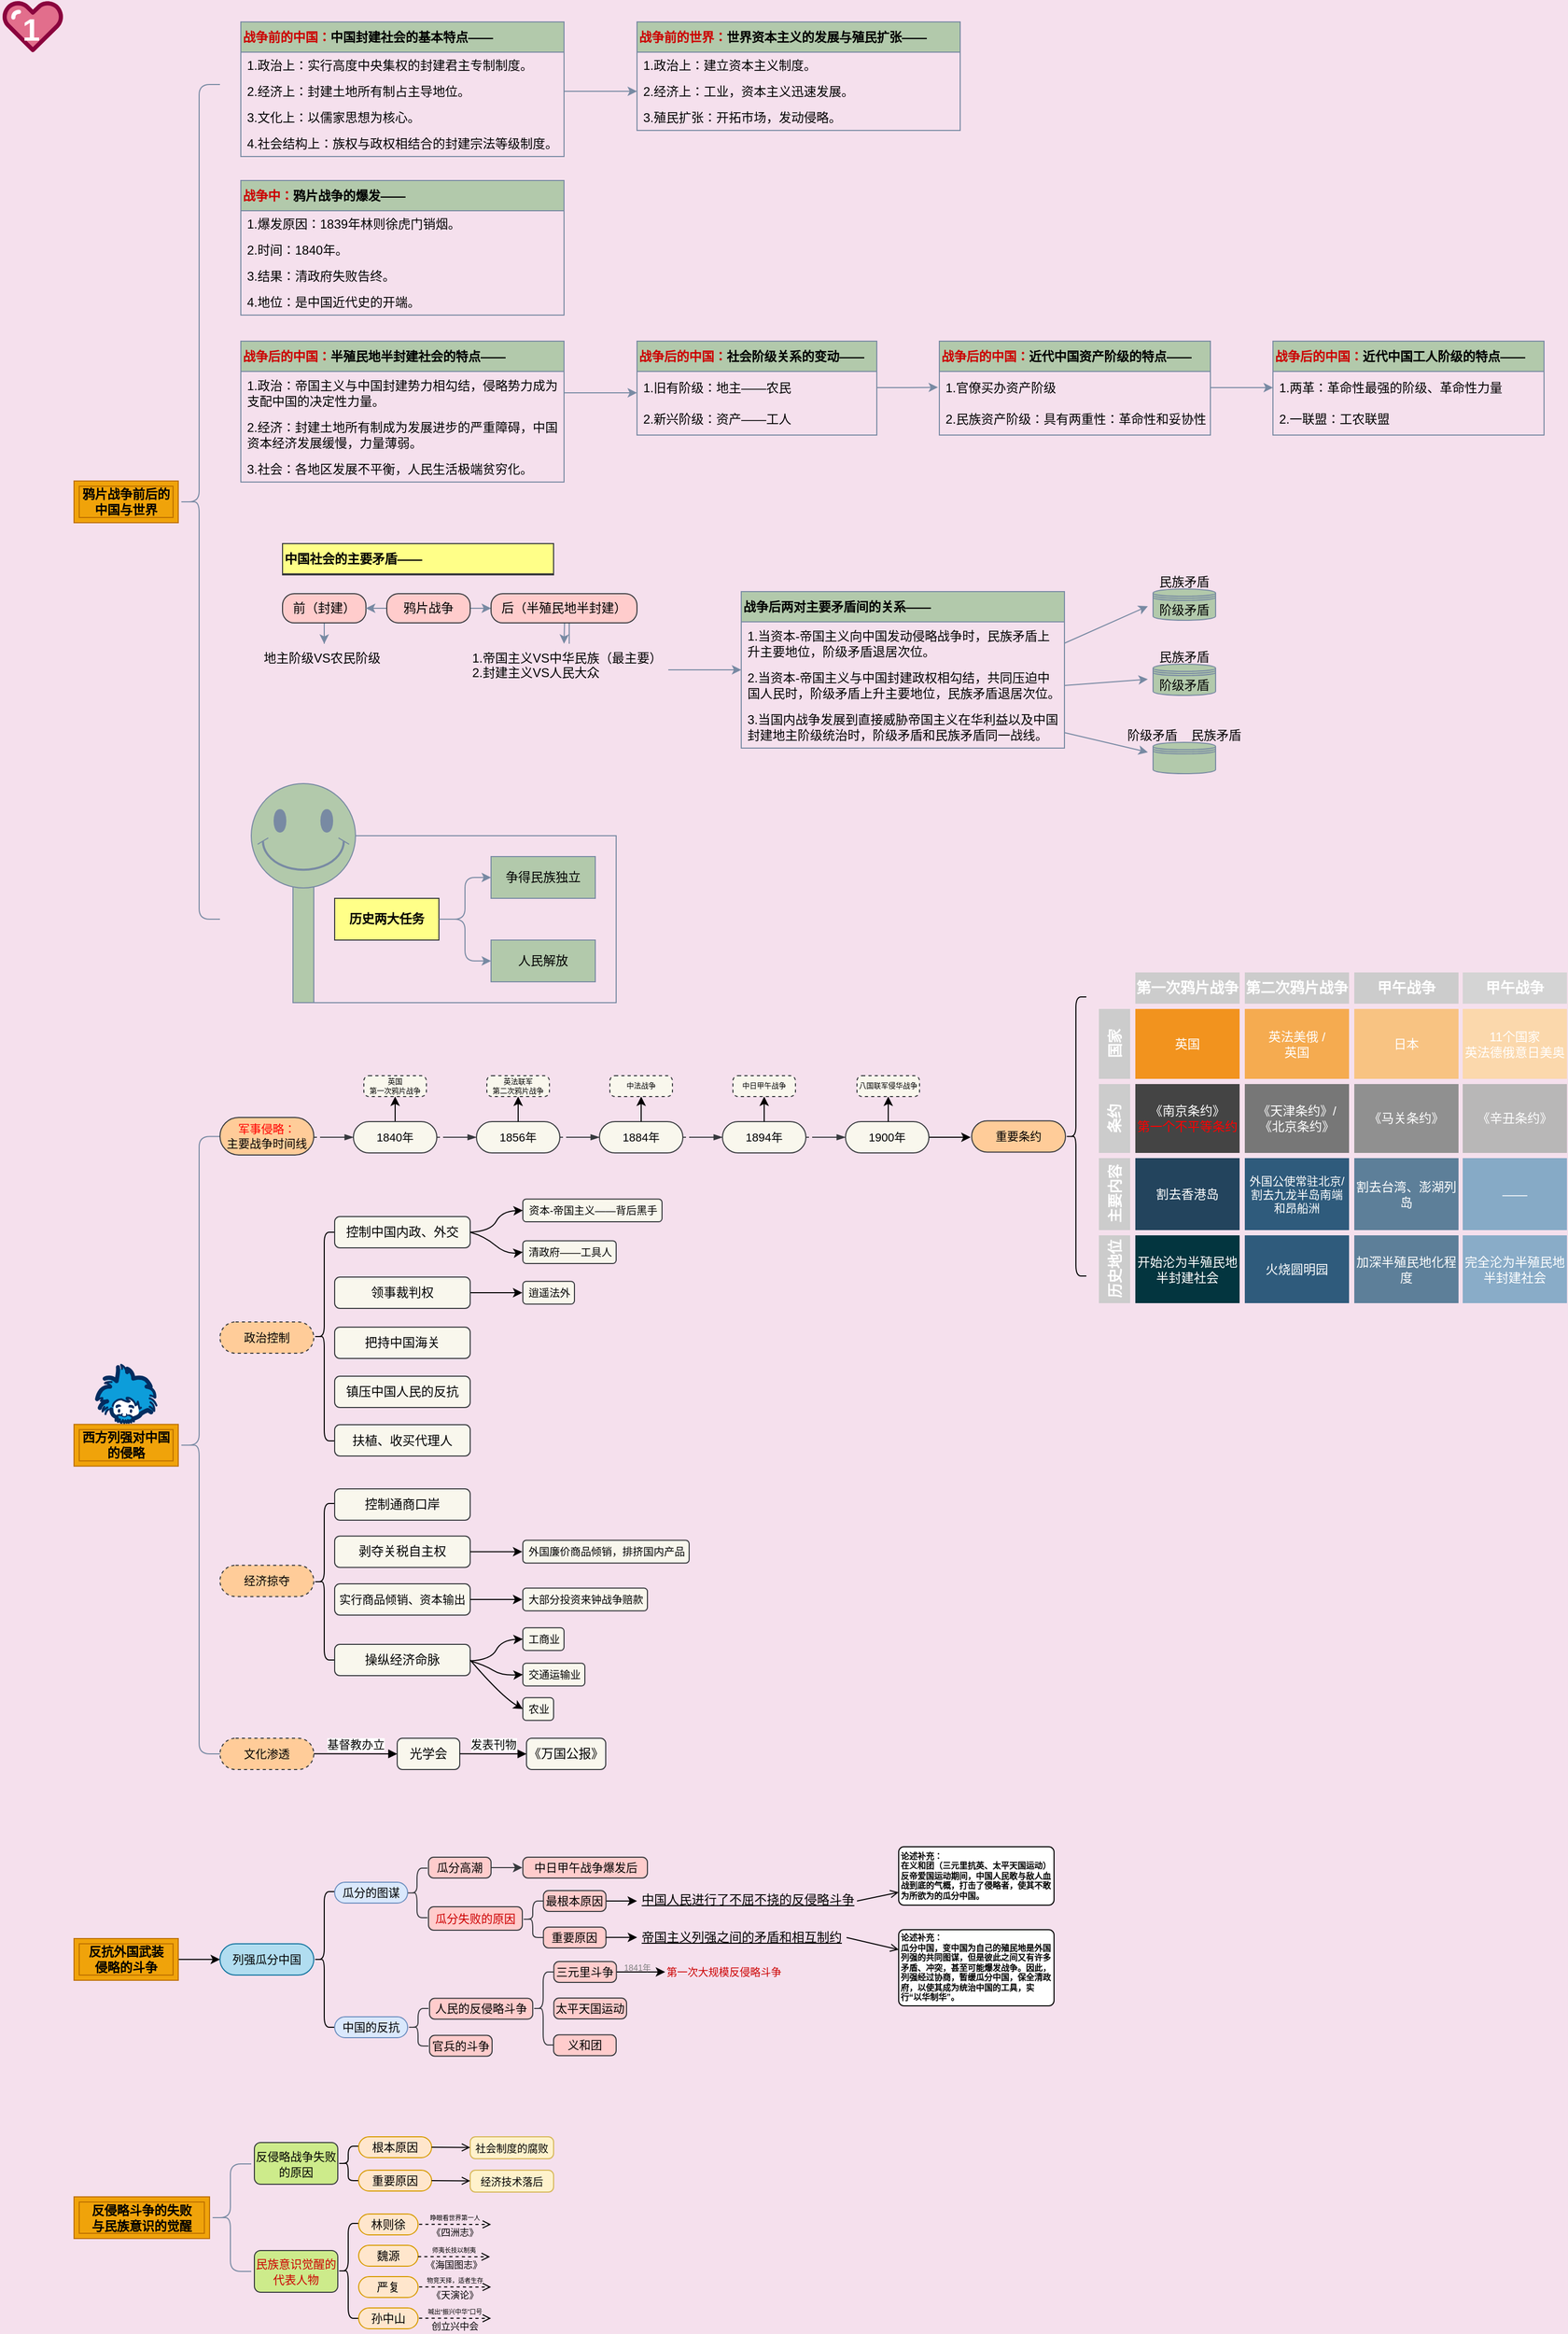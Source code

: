 <mxfile version="26.0.4">
  <diagram name="第一章" id="a7904f86-f2b4-8e86-fa97-74104820619b">
    <mxGraphModel dx="3585" dy="2065" grid="1" gridSize="10" guides="1" tooltips="1" connect="1" arrows="1" fold="1" page="1" pageScale="1" pageWidth="1654" pageHeight="2336" background="#F5E0ED" math="0" shadow="0">
      <root>
        <mxCell id="0" />
        <mxCell id="1" parent="0" />
        <mxCell id="9vHARivzKHTbLeYjrihz-2" value="&lt;font style=&quot;color: rgb(204, 0, 0);&quot;&gt;战争前的中国：&lt;/font&gt;中国封建社会的基本特点——" style="swimlane;fontStyle=1;align=left;verticalAlign=middle;childLayout=stackLayout;horizontal=1;startSize=29;horizontalStack=0;resizeParent=1;resizeParentMax=0;resizeLast=0;collapsible=0;marginBottom=0;html=1;whiteSpace=wrap;labelBackgroundColor=none;fillColor=#B2C9AB;strokeColor=#788AA3;fontColor=#000000;" parent="1" vertex="1">
          <mxGeometry x="250" y="40" width="310" height="129" as="geometry" />
        </mxCell>
        <mxCell id="9vHARivzKHTbLeYjrihz-3" value="1.政治上：实行高度中央集权的封建君主专制制度。" style="text;html=1;strokeColor=none;fillColor=none;align=left;verticalAlign=middle;spacingLeft=4;spacingRight=4;overflow=hidden;rotatable=0;points=[[0,0.5],[1,0.5]];portConstraint=eastwest;whiteSpace=wrap;labelBackgroundColor=none;fontColor=#000000;" parent="9vHARivzKHTbLeYjrihz-2" vertex="1">
          <mxGeometry y="29" width="310" height="25" as="geometry" />
        </mxCell>
        <mxCell id="9vHARivzKHTbLeYjrihz-4" value="2.经济上：封建土地所有制占主导地位。" style="text;html=1;strokeColor=none;fillColor=none;align=left;verticalAlign=middle;spacingLeft=4;spacingRight=4;overflow=hidden;rotatable=0;points=[[0,0.5],[1,0.5]];portConstraint=eastwest;whiteSpace=wrap;labelBackgroundColor=none;fontColor=#000000;" parent="9vHARivzKHTbLeYjrihz-2" vertex="1">
          <mxGeometry y="54" width="310" height="25" as="geometry" />
        </mxCell>
        <mxCell id="k37HZc9oZ8nupZ0TVwfT-5" value="3.文化上：以儒家思想为核心。" style="text;html=1;strokeColor=none;fillColor=none;align=left;verticalAlign=middle;spacingLeft=4;spacingRight=4;overflow=hidden;rotatable=0;points=[[0,0.5],[1,0.5]];portConstraint=eastwest;whiteSpace=wrap;labelBackgroundColor=none;fontColor=#000000;" parent="9vHARivzKHTbLeYjrihz-2" vertex="1">
          <mxGeometry y="79" width="310" height="25" as="geometry" />
        </mxCell>
        <mxCell id="k37HZc9oZ8nupZ0TVwfT-6" value="4.社会结构上：族权与政权相结合的封建宗法等级制度。" style="text;html=1;strokeColor=none;fillColor=none;align=left;verticalAlign=middle;spacingLeft=4;spacingRight=4;overflow=hidden;rotatable=0;points=[[0,0.5],[1,0.5]];portConstraint=eastwest;whiteSpace=wrap;labelBackgroundColor=none;fontColor=#000000;" parent="9vHARivzKHTbLeYjrihz-2" vertex="1">
          <mxGeometry y="104" width="310" height="25" as="geometry" />
        </mxCell>
        <mxCell id="9vHARivzKHTbLeYjrihz-6" value="" style="shape=curlyBracket;whiteSpace=wrap;html=1;rounded=1;labelPosition=left;verticalLabelPosition=middle;align=right;verticalAlign=middle;size=0.5;labelBackgroundColor=none;fillColor=#B2C9AB;strokeColor=#788AA3;fontColor=#000000;" parent="1" vertex="1">
          <mxGeometry x="190" y="100" width="40" height="800" as="geometry" />
        </mxCell>
        <mxCell id="k37HZc9oZ8nupZ0TVwfT-4" value="鸦片战争前后的中国与世界" style="shape=ext;margin=3;double=1;whiteSpace=wrap;html=1;align=center;strokeColor=#BD7000;fontColor=#000000;fillColor=#f0a30a;fontStyle=1;labelBackgroundColor=none;" parent="1" vertex="1">
          <mxGeometry x="90" y="480" width="100" height="40" as="geometry" />
        </mxCell>
        <mxCell id="k37HZc9oZ8nupZ0TVwfT-8" value="&lt;font style=&quot;color: rgb(204, 0, 0);&quot;&gt;战争前的世界：&lt;/font&gt;&lt;font style=&quot;&quot;&gt;&lt;font&gt;世界资本主义的发展与殖民扩张&lt;/font&gt;——&lt;/font&gt;" style="swimlane;fontStyle=1;align=left;verticalAlign=middle;childLayout=stackLayout;horizontal=1;startSize=29;horizontalStack=0;resizeParent=1;resizeParentMax=0;resizeLast=0;collapsible=0;marginBottom=0;html=1;whiteSpace=wrap;labelBackgroundColor=none;fillColor=#B2C9AB;strokeColor=#788AA3;fontColor=#000000;" parent="1" vertex="1">
          <mxGeometry x="630" y="40" width="310" height="104" as="geometry" />
        </mxCell>
        <mxCell id="k37HZc9oZ8nupZ0TVwfT-9" value="1.政治上：建立资本主义制度。" style="text;html=1;strokeColor=none;fillColor=none;align=left;verticalAlign=middle;spacingLeft=4;spacingRight=4;overflow=hidden;rotatable=0;points=[[0,0.5],[1,0.5]];portConstraint=eastwest;whiteSpace=wrap;labelBackgroundColor=none;fontColor=#000000;" parent="k37HZc9oZ8nupZ0TVwfT-8" vertex="1">
          <mxGeometry y="29" width="310" height="25" as="geometry" />
        </mxCell>
        <mxCell id="k37HZc9oZ8nupZ0TVwfT-10" value="2.经济上：工业，资本主义迅速发展。" style="text;html=1;strokeColor=none;fillColor=none;align=left;verticalAlign=middle;spacingLeft=4;spacingRight=4;overflow=hidden;rotatable=0;points=[[0,0.5],[1,0.5]];portConstraint=eastwest;whiteSpace=wrap;labelBackgroundColor=none;fontColor=#000000;" parent="k37HZc9oZ8nupZ0TVwfT-8" vertex="1">
          <mxGeometry y="54" width="310" height="25" as="geometry" />
        </mxCell>
        <mxCell id="k37HZc9oZ8nupZ0TVwfT-11" value="3.殖民扩张：开拓市场，发动侵略。" style="text;html=1;strokeColor=none;fillColor=none;align=left;verticalAlign=middle;spacingLeft=4;spacingRight=4;overflow=hidden;rotatable=0;points=[[0,0.5],[1,0.5]];portConstraint=eastwest;whiteSpace=wrap;labelBackgroundColor=none;fontColor=#000000;" parent="k37HZc9oZ8nupZ0TVwfT-8" vertex="1">
          <mxGeometry y="79" width="310" height="25" as="geometry" />
        </mxCell>
        <mxCell id="k37HZc9oZ8nupZ0TVwfT-13" value="&lt;font style=&quot;color: rgb(204, 0, 0);&quot;&gt;战争中：&lt;/font&gt;鸦片战争的爆发——" style="swimlane;fontStyle=1;align=left;verticalAlign=middle;childLayout=stackLayout;horizontal=1;startSize=29;horizontalStack=0;resizeParent=1;resizeParentMax=0;resizeLast=0;collapsible=0;marginBottom=0;html=1;whiteSpace=wrap;labelBackgroundColor=none;fillColor=#B2C9AB;strokeColor=#788AA3;fontColor=#000000;" parent="1" vertex="1">
          <mxGeometry x="250" y="192" width="310" height="129" as="geometry" />
        </mxCell>
        <mxCell id="k37HZc9oZ8nupZ0TVwfT-14" value="1.爆发原因：1839年林则徐虎门销烟。" style="text;html=1;strokeColor=none;fillColor=none;align=left;verticalAlign=middle;spacingLeft=4;spacingRight=4;overflow=hidden;rotatable=0;points=[[0,0.5],[1,0.5]];portConstraint=eastwest;whiteSpace=wrap;labelBackgroundColor=none;fontColor=#000000;" parent="k37HZc9oZ8nupZ0TVwfT-13" vertex="1">
          <mxGeometry y="29" width="310" height="25" as="geometry" />
        </mxCell>
        <mxCell id="k37HZc9oZ8nupZ0TVwfT-15" value="2.时间：1840年。" style="text;html=1;strokeColor=none;fillColor=none;align=left;verticalAlign=middle;spacingLeft=4;spacingRight=4;overflow=hidden;rotatable=0;points=[[0,0.5],[1,0.5]];portConstraint=eastwest;whiteSpace=wrap;labelBackgroundColor=none;fontColor=#000000;" parent="k37HZc9oZ8nupZ0TVwfT-13" vertex="1">
          <mxGeometry y="54" width="310" height="25" as="geometry" />
        </mxCell>
        <mxCell id="k37HZc9oZ8nupZ0TVwfT-16" value="3.结果：清政府失败告终。" style="text;html=1;strokeColor=none;fillColor=none;align=left;verticalAlign=middle;spacingLeft=4;spacingRight=4;overflow=hidden;rotatable=0;points=[[0,0.5],[1,0.5]];portConstraint=eastwest;whiteSpace=wrap;labelBackgroundColor=none;fontColor=#000000;" parent="k37HZc9oZ8nupZ0TVwfT-13" vertex="1">
          <mxGeometry y="79" width="310" height="25" as="geometry" />
        </mxCell>
        <mxCell id="k37HZc9oZ8nupZ0TVwfT-17" value="4.地位：是中国近代史的开端。" style="text;html=1;strokeColor=none;fillColor=none;align=left;verticalAlign=middle;spacingLeft=4;spacingRight=4;overflow=hidden;rotatable=0;points=[[0,0.5],[1,0.5]];portConstraint=eastwest;whiteSpace=wrap;labelBackgroundColor=none;fontColor=#000000;" parent="k37HZc9oZ8nupZ0TVwfT-13" vertex="1">
          <mxGeometry y="104" width="310" height="25" as="geometry" />
        </mxCell>
        <mxCell id="k37HZc9oZ8nupZ0TVwfT-18" style="edgeStyle=orthogonalEdgeStyle;rounded=0;orthogonalLoop=1;jettySize=auto;html=1;exitX=1;exitY=0.5;exitDx=0;exitDy=0;entryX=0;entryY=0.5;entryDx=0;entryDy=0;strokeColor=#788AA3;fontColor=#46495D;fillColor=#B2C9AB;" parent="1" source="9vHARivzKHTbLeYjrihz-4" target="k37HZc9oZ8nupZ0TVwfT-10" edge="1">
          <mxGeometry relative="1" as="geometry" />
        </mxCell>
        <mxCell id="k37HZc9oZ8nupZ0TVwfT-19" value="&lt;font style=&quot;color: rgb(204, 0, 0);&quot;&gt;战争后的中国：&lt;/font&gt;半殖民地半封建社会的特点——" style="swimlane;fontStyle=1;align=left;verticalAlign=middle;childLayout=stackLayout;horizontal=1;startSize=29;horizontalStack=0;resizeParent=1;resizeParentMax=0;resizeLast=0;collapsible=0;marginBottom=0;html=1;whiteSpace=wrap;labelBackgroundColor=none;fillColor=#B2C9AB;strokeColor=#788AA3;fontColor=#000000;" parent="1" vertex="1">
          <mxGeometry x="250" y="346" width="310" height="135" as="geometry" />
        </mxCell>
        <mxCell id="k37HZc9oZ8nupZ0TVwfT-20" value="1.政治：帝国主义与中国封建势力相勾结，侵略势力成为支配中国的决定性力量。" style="text;html=1;strokeColor=none;fillColor=none;align=left;verticalAlign=middle;spacingLeft=4;spacingRight=4;overflow=hidden;rotatable=0;points=[[0,0.5],[1,0.5]];portConstraint=eastwest;whiteSpace=wrap;labelBackgroundColor=none;fontColor=#000000;" parent="k37HZc9oZ8nupZ0TVwfT-19" vertex="1">
          <mxGeometry y="29" width="310" height="41" as="geometry" />
        </mxCell>
        <mxCell id="k37HZc9oZ8nupZ0TVwfT-21" value="2.经济：封建土地所有制成为发展进步的严重障碍，中国资本经济发展缓慢，力量薄弱。" style="text;html=1;strokeColor=none;fillColor=none;align=left;verticalAlign=middle;spacingLeft=4;spacingRight=4;overflow=hidden;rotatable=0;points=[[0,0.5],[1,0.5]];portConstraint=eastwest;whiteSpace=wrap;labelBackgroundColor=none;fontColor=#000000;" parent="k37HZc9oZ8nupZ0TVwfT-19" vertex="1">
          <mxGeometry y="70" width="310" height="40" as="geometry" />
        </mxCell>
        <mxCell id="k37HZc9oZ8nupZ0TVwfT-22" value="3.社会：各地区发展不平衡，人民生活极端贫穷化。" style="text;html=1;strokeColor=none;fillColor=none;align=left;verticalAlign=middle;spacingLeft=4;spacingRight=4;overflow=hidden;rotatable=0;points=[[0,0.5],[1,0.5]];portConstraint=eastwest;whiteSpace=wrap;labelBackgroundColor=none;fontColor=#000000;" parent="k37HZc9oZ8nupZ0TVwfT-19" vertex="1">
          <mxGeometry y="110" width="310" height="25" as="geometry" />
        </mxCell>
        <mxCell id="k37HZc9oZ8nupZ0TVwfT-24" value="&lt;font style=&quot;color: rgb(204, 0, 0);&quot;&gt;战争后的中国：&lt;/font&gt;社会阶级关系的变动——" style="swimlane;fontStyle=1;align=left;verticalAlign=middle;childLayout=stackLayout;horizontal=1;startSize=29;horizontalStack=0;resizeParent=1;resizeParentMax=0;resizeLast=0;collapsible=0;marginBottom=0;html=1;whiteSpace=wrap;labelBackgroundColor=none;fillColor=#B2C9AB;strokeColor=#788AA3;fontColor=#000000;" parent="1" vertex="1">
          <mxGeometry x="630" y="346" width="230" height="90" as="geometry" />
        </mxCell>
        <mxCell id="k37HZc9oZ8nupZ0TVwfT-25" value="1.旧有阶级：地主——农民" style="text;html=1;strokeColor=none;fillColor=none;align=left;verticalAlign=middle;spacingLeft=4;spacingRight=4;overflow=hidden;rotatable=0;points=[[0,0.5],[1,0.5]];portConstraint=eastwest;whiteSpace=wrap;labelBackgroundColor=none;fontColor=#000000;" parent="k37HZc9oZ8nupZ0TVwfT-24" vertex="1">
          <mxGeometry y="29" width="230" height="31" as="geometry" />
        </mxCell>
        <mxCell id="k37HZc9oZ8nupZ0TVwfT-26" value="2.新兴阶级：资产——工人" style="text;html=1;strokeColor=none;fillColor=none;align=left;verticalAlign=middle;spacingLeft=4;spacingRight=4;overflow=hidden;rotatable=0;points=[[0,0.5],[1,0.5]];portConstraint=eastwest;whiteSpace=wrap;labelBackgroundColor=none;fontColor=#000000;" parent="k37HZc9oZ8nupZ0TVwfT-24" vertex="1">
          <mxGeometry y="60" width="230" height="30" as="geometry" />
        </mxCell>
        <mxCell id="k37HZc9oZ8nupZ0TVwfT-29" style="edgeStyle=orthogonalEdgeStyle;rounded=0;orthogonalLoop=1;jettySize=auto;html=1;entryX=0;entryY=0.661;entryDx=0;entryDy=0;entryPerimeter=0;strokeColor=#788AA3;fontColor=#46495D;fillColor=#B2C9AB;" parent="1" source="k37HZc9oZ8nupZ0TVwfT-20" target="k37HZc9oZ8nupZ0TVwfT-25" edge="1">
          <mxGeometry relative="1" as="geometry" />
        </mxCell>
        <mxCell id="k37HZc9oZ8nupZ0TVwfT-30" value="&lt;font style=&quot;color: rgb(204, 0, 0);&quot;&gt;战争后的中国：&lt;/font&gt;近代中国资产阶级的特点——" style="swimlane;fontStyle=1;align=left;verticalAlign=middle;childLayout=stackLayout;horizontal=1;startSize=29;horizontalStack=0;resizeParent=1;resizeParentMax=0;resizeLast=0;collapsible=0;marginBottom=0;html=1;whiteSpace=wrap;labelBackgroundColor=none;fillColor=#B2C9AB;strokeColor=#788AA3;fontColor=#000000;" parent="1" vertex="1">
          <mxGeometry x="920" y="346" width="260" height="90" as="geometry" />
        </mxCell>
        <mxCell id="k37HZc9oZ8nupZ0TVwfT-31" value="1.官僚买办资产阶级" style="text;html=1;strokeColor=none;fillColor=none;align=left;verticalAlign=middle;spacingLeft=4;spacingRight=4;overflow=hidden;rotatable=0;points=[[0,0.5],[1,0.5]];portConstraint=eastwest;whiteSpace=wrap;labelBackgroundColor=none;fontColor=#000000;" parent="k37HZc9oZ8nupZ0TVwfT-30" vertex="1">
          <mxGeometry y="29" width="260" height="31" as="geometry" />
        </mxCell>
        <mxCell id="k37HZc9oZ8nupZ0TVwfT-32" value="2.民族资产阶级：具有两重性：革命性和妥协性" style="text;html=1;strokeColor=none;fillColor=none;align=left;verticalAlign=middle;spacingLeft=4;spacingRight=4;overflow=hidden;rotatable=0;points=[[0,0.5],[1,0.5]];portConstraint=eastwest;whiteSpace=wrap;labelBackgroundColor=none;fontColor=#000000;" parent="k37HZc9oZ8nupZ0TVwfT-30" vertex="1">
          <mxGeometry y="60" width="260" height="30" as="geometry" />
        </mxCell>
        <mxCell id="k37HZc9oZ8nupZ0TVwfT-33" value="&lt;font style=&quot;color: rgb(204, 0, 0);&quot;&gt;战争后的中国：&lt;/font&gt;近代中国工人阶级的特点——" style="swimlane;fontStyle=1;align=left;verticalAlign=middle;childLayout=stackLayout;horizontal=1;startSize=29;horizontalStack=0;resizeParent=1;resizeParentMax=0;resizeLast=0;collapsible=0;marginBottom=0;html=1;whiteSpace=wrap;labelBackgroundColor=none;fillColor=#B2C9AB;strokeColor=#788AA3;fontColor=#000000;" parent="1" vertex="1">
          <mxGeometry x="1240" y="346" width="260" height="90" as="geometry" />
        </mxCell>
        <mxCell id="k37HZc9oZ8nupZ0TVwfT-34" value="1.两革：革命性最强的阶级、革命性力量" style="text;html=1;strokeColor=none;fillColor=none;align=left;verticalAlign=middle;spacingLeft=4;spacingRight=4;overflow=hidden;rotatable=0;points=[[0,0.5],[1,0.5]];portConstraint=eastwest;whiteSpace=wrap;labelBackgroundColor=none;fontColor=#000000;" parent="k37HZc9oZ8nupZ0TVwfT-33" vertex="1">
          <mxGeometry y="29" width="260" height="31" as="geometry" />
        </mxCell>
        <mxCell id="k37HZc9oZ8nupZ0TVwfT-35" value="2.一联盟：工农联盟" style="text;html=1;strokeColor=none;fillColor=none;align=left;verticalAlign=middle;spacingLeft=4;spacingRight=4;overflow=hidden;rotatable=0;points=[[0,0.5],[1,0.5]];portConstraint=eastwest;whiteSpace=wrap;labelBackgroundColor=none;fontColor=#000000;" parent="k37HZc9oZ8nupZ0TVwfT-33" vertex="1">
          <mxGeometry y="60" width="260" height="30" as="geometry" />
        </mxCell>
        <mxCell id="k37HZc9oZ8nupZ0TVwfT-36" style="edgeStyle=orthogonalEdgeStyle;rounded=0;orthogonalLoop=1;jettySize=auto;html=1;entryX=0;entryY=0.5;entryDx=0;entryDy=0;strokeColor=#788AA3;fontColor=#46495D;fillColor=#B2C9AB;" parent="1" source="k37HZc9oZ8nupZ0TVwfT-31" target="k37HZc9oZ8nupZ0TVwfT-34" edge="1">
          <mxGeometry relative="1" as="geometry" />
        </mxCell>
        <mxCell id="k37HZc9oZ8nupZ0TVwfT-38" style="edgeStyle=orthogonalEdgeStyle;rounded=0;orthogonalLoop=1;jettySize=auto;html=1;entryX=-0.005;entryY=0.491;entryDx=0;entryDy=0;entryPerimeter=0;strokeColor=#788AA3;fontColor=#46495D;fillColor=#B2C9AB;" parent="1" source="k37HZc9oZ8nupZ0TVwfT-25" target="k37HZc9oZ8nupZ0TVwfT-31" edge="1">
          <mxGeometry relative="1" as="geometry" />
        </mxCell>
        <mxCell id="k37HZc9oZ8nupZ0TVwfT-56" value="中国社会的主要矛盾——" style="swimlane;fontStyle=1;align=left;verticalAlign=middle;childLayout=stackLayout;horizontal=1;startSize=29;horizontalStack=0;resizeParent=1;resizeParentMax=0;resizeLast=0;collapsible=0;marginBottom=0;html=1;whiteSpace=wrap;labelBackgroundColor=none;fillColor=#ffff88;strokeColor=#36393d;" parent="1" vertex="1">
          <mxGeometry x="290" y="540" width="260" height="30" as="geometry" />
        </mxCell>
        <mxCell id="k37HZc9oZ8nupZ0TVwfT-64" style="edgeStyle=orthogonalEdgeStyle;rounded=0;orthogonalLoop=1;jettySize=auto;html=1;strokeColor=#788AA3;fontColor=#46495D;fillColor=#B2C9AB;" parent="1" source="k37HZc9oZ8nupZ0TVwfT-65" edge="1">
          <mxGeometry relative="1" as="geometry">
            <mxPoint x="330" y="636" as="targetPoint" />
          </mxGeometry>
        </mxCell>
        <mxCell id="k37HZc9oZ8nupZ0TVwfT-59" value="前（封建）" style="rounded=1;whiteSpace=wrap;html=1;arcSize=40;fillColor=#ffcccc;strokeColor=#36393d;" parent="1" vertex="1">
          <mxGeometry x="290" y="588" width="80" height="28" as="geometry" />
        </mxCell>
        <mxCell id="k37HZc9oZ8nupZ0TVwfT-71" style="edgeStyle=orthogonalEdgeStyle;rounded=0;orthogonalLoop=1;jettySize=auto;html=1;entryX=1;entryY=0.5;entryDx=0;entryDy=0;strokeColor=#788AA3;fontColor=#46495D;fillColor=#B2C9AB;" parent="1" source="k37HZc9oZ8nupZ0TVwfT-62" target="k37HZc9oZ8nupZ0TVwfT-59" edge="1">
          <mxGeometry relative="1" as="geometry" />
        </mxCell>
        <mxCell id="k37HZc9oZ8nupZ0TVwfT-72" style="edgeStyle=orthogonalEdgeStyle;rounded=0;orthogonalLoop=1;jettySize=auto;html=1;entryX=0;entryY=0.5;entryDx=0;entryDy=0;strokeColor=#788AA3;fontColor=#46495D;fillColor=#B2C9AB;" parent="1" source="k37HZc9oZ8nupZ0TVwfT-62" target="k37HZc9oZ8nupZ0TVwfT-63" edge="1">
          <mxGeometry relative="1" as="geometry" />
        </mxCell>
        <mxCell id="k37HZc9oZ8nupZ0TVwfT-62" value="鸦片战争" style="rounded=1;whiteSpace=wrap;html=1;arcSize=40;fillColor=#ffcccc;strokeColor=#36393d;" parent="1" vertex="1">
          <mxGeometry x="390" y="588" width="80" height="28" as="geometry" />
        </mxCell>
        <mxCell id="k37HZc9oZ8nupZ0TVwfT-68" style="edgeStyle=orthogonalEdgeStyle;rounded=0;orthogonalLoop=1;jettySize=auto;html=1;strokeColor=#788AA3;fontColor=#46495D;fillColor=#B2C9AB;" parent="1" source="k37HZc9oZ8nupZ0TVwfT-67" edge="1">
          <mxGeometry relative="1" as="geometry">
            <mxPoint x="560" y="636" as="targetPoint" />
          </mxGeometry>
        </mxCell>
        <mxCell id="k37HZc9oZ8nupZ0TVwfT-63" value="后（半殖民地半封建）" style="rounded=1;whiteSpace=wrap;html=1;arcSize=40;fillColor=#ffcccc;strokeColor=#36393d;" parent="1" vertex="1">
          <mxGeometry x="490" y="588" width="140" height="28" as="geometry" />
        </mxCell>
        <mxCell id="k37HZc9oZ8nupZ0TVwfT-65" value="地主阶级VS&lt;span style=&quot;background-color: transparent;&quot;&gt;农民阶级&lt;/span&gt;" style="text;strokeColor=none;align=left;fillColor=none;html=1;verticalAlign=top;whiteSpace=wrap;rounded=0;fontColor=#000000;" parent="1" vertex="1">
          <mxGeometry x="270" y="636" width="120" height="50" as="geometry" />
        </mxCell>
        <mxCell id="k37HZc9oZ8nupZ0TVwfT-77" style="edgeStyle=orthogonalEdgeStyle;rounded=0;orthogonalLoop=1;jettySize=auto;html=1;strokeColor=#788AA3;fontColor=#000000;fillColor=#B2C9AB;" parent="1" source="k37HZc9oZ8nupZ0TVwfT-67" edge="1">
          <mxGeometry relative="1" as="geometry">
            <mxPoint x="730" y="661" as="targetPoint" />
          </mxGeometry>
        </mxCell>
        <mxCell id="k37HZc9oZ8nupZ0TVwfT-67" value="1.帝国主义VS中华民族（最主要）&lt;div&gt;2.封建主义VS人民大众&lt;/div&gt;" style="text;strokeColor=none;align=left;fillColor=none;html=1;verticalAlign=top;whiteSpace=wrap;rounded=0;fontColor=#000000;" parent="1" vertex="1">
          <mxGeometry x="470" y="636" width="190" height="50" as="geometry" />
        </mxCell>
        <mxCell id="k37HZc9oZ8nupZ0TVwfT-73" value="战争后两对主要矛盾间的关系——" style="swimlane;fontStyle=1;align=left;verticalAlign=middle;childLayout=stackLayout;horizontal=1;startSize=29;horizontalStack=0;resizeParent=1;resizeParentMax=0;resizeLast=0;collapsible=0;marginBottom=0;html=1;whiteSpace=wrap;labelBackgroundColor=none;fillColor=#B2C9AB;strokeColor=#788AA3;fontColor=#000000;" parent="1" vertex="1">
          <mxGeometry x="730" y="586" width="310" height="150" as="geometry" />
        </mxCell>
        <mxCell id="k37HZc9oZ8nupZ0TVwfT-74" value="1.当资本-帝国主义向中国发动侵略战争时，民族矛盾上升主要地位，阶级矛盾退居次位。" style="text;html=1;strokeColor=none;fillColor=none;align=left;verticalAlign=middle;spacingLeft=4;spacingRight=4;overflow=hidden;rotatable=0;points=[[0,0.5],[1,0.5]];portConstraint=eastwest;whiteSpace=wrap;labelBackgroundColor=none;fontColor=#000000;" parent="k37HZc9oZ8nupZ0TVwfT-73" vertex="1">
          <mxGeometry y="29" width="310" height="41" as="geometry" />
        </mxCell>
        <mxCell id="k37HZc9oZ8nupZ0TVwfT-75" value="2.当资本-帝国主义与中国封建政权相勾结，共同压迫中国人民时，阶级矛盾上升主要地位，民族矛盾退居次位。" style="text;html=1;strokeColor=none;fillColor=none;align=left;verticalAlign=middle;spacingLeft=4;spacingRight=4;overflow=hidden;rotatable=0;points=[[0,0.5],[1,0.5]];portConstraint=eastwest;whiteSpace=wrap;labelBackgroundColor=none;fontColor=#000000;" parent="k37HZc9oZ8nupZ0TVwfT-73" vertex="1">
          <mxGeometry y="70" width="310" height="40" as="geometry" />
        </mxCell>
        <mxCell id="k37HZc9oZ8nupZ0TVwfT-76" value="3.当国内战争发展到直接威胁帝国主义在华利益以及中国封建地主阶级统治时，阶级矛盾和民族矛盾同一战线。" style="text;html=1;strokeColor=none;fillColor=none;align=left;verticalAlign=middle;spacingLeft=4;spacingRight=4;overflow=hidden;rotatable=0;points=[[0,0.5],[1,0.5]];portConstraint=eastwest;whiteSpace=wrap;labelBackgroundColor=none;fontColor=#000000;" parent="k37HZc9oZ8nupZ0TVwfT-73" vertex="1">
          <mxGeometry y="110" width="310" height="40" as="geometry" />
        </mxCell>
        <mxCell id="k37HZc9oZ8nupZ0TVwfT-83" value="阶级矛盾" style="shape=datastore;whiteSpace=wrap;html=1;strokeColor=#788AA3;fontColor=#000000;fillColor=#B2C9AB;" parent="1" vertex="1">
          <mxGeometry x="1125" y="583.5" width="60" height="30" as="geometry" />
        </mxCell>
        <mxCell id="k37HZc9oZ8nupZ0TVwfT-88" value="民族矛盾" style="text;strokeColor=none;align=center;fillColor=none;html=1;verticalAlign=middle;whiteSpace=wrap;rounded=0;fontColor=#000000;" parent="1" vertex="1">
          <mxGeometry x="1125" y="561.5" width="60" height="30" as="geometry" />
        </mxCell>
        <mxCell id="k37HZc9oZ8nupZ0TVwfT-89" value="阶级矛盾" style="shape=datastore;whiteSpace=wrap;html=1;strokeColor=#788AA3;fontColor=#000000;fillColor=#B2C9AB;" parent="1" vertex="1">
          <mxGeometry x="1125" y="655.5" width="60" height="30" as="geometry" />
        </mxCell>
        <mxCell id="k37HZc9oZ8nupZ0TVwfT-90" value="民族矛盾" style="text;strokeColor=none;align=center;fillColor=none;html=1;verticalAlign=middle;whiteSpace=wrap;rounded=0;fontColor=#000000;" parent="1" vertex="1">
          <mxGeometry x="1125" y="633.5" width="60" height="30" as="geometry" />
        </mxCell>
        <mxCell id="k37HZc9oZ8nupZ0TVwfT-91" value="" style="shape=datastore;whiteSpace=wrap;html=1;strokeColor=#788AA3;fontColor=#000000;fillColor=#B2C9AB;" parent="1" vertex="1">
          <mxGeometry x="1125" y="730.5" width="60" height="30" as="geometry" />
        </mxCell>
        <mxCell id="k37HZc9oZ8nupZ0TVwfT-92" value="阶级矛盾&amp;nbsp; &amp;nbsp; 民族矛盾" style="text;strokeColor=none;align=center;fillColor=none;html=1;verticalAlign=middle;whiteSpace=wrap;rounded=0;fontColor=#000000;" parent="1" vertex="1">
          <mxGeometry x="1090" y="708.5" width="130" height="30" as="geometry" />
        </mxCell>
        <mxCell id="k37HZc9oZ8nupZ0TVwfT-94" value="" style="endArrow=classic;html=1;rounded=0;strokeColor=#788AA3;fontColor=#000000;fillColor=#B2C9AB;exitX=1;exitY=0.5;exitDx=0;exitDy=0;" parent="1" source="k37HZc9oZ8nupZ0TVwfT-74" edge="1">
          <mxGeometry width="50" height="50" relative="1" as="geometry">
            <mxPoint x="1042" y="630" as="sourcePoint" />
            <mxPoint x="1120" y="600" as="targetPoint" />
          </mxGeometry>
        </mxCell>
        <mxCell id="k37HZc9oZ8nupZ0TVwfT-95" value="" style="endArrow=classic;html=1;rounded=0;strokeColor=#788AA3;fontColor=#000000;fillColor=#B2C9AB;exitX=1;exitY=0.5;exitDx=0;exitDy=0;" parent="1" source="k37HZc9oZ8nupZ0TVwfT-75" edge="1">
          <mxGeometry width="50" height="50" relative="1" as="geometry">
            <mxPoint x="1040" y="676" as="sourcePoint" />
            <mxPoint x="1120" y="670" as="targetPoint" />
          </mxGeometry>
        </mxCell>
        <mxCell id="k37HZc9oZ8nupZ0TVwfT-96" value="" style="endArrow=classic;html=1;rounded=0;strokeColor=#788AA3;fontColor=#000000;fillColor=#B2C9AB;exitX=1.001;exitY=0.632;exitDx=0;exitDy=0;exitPerimeter=0;" parent="1" source="k37HZc9oZ8nupZ0TVwfT-76" edge="1">
          <mxGeometry width="50" height="50" relative="1" as="geometry">
            <mxPoint x="1040" y="713" as="sourcePoint" />
            <mxPoint x="1120" y="740" as="targetPoint" />
          </mxGeometry>
        </mxCell>
        <mxCell id="k37HZc9oZ8nupZ0TVwfT-101" value="" style="swimlane;startSize=20;horizontal=0;childLayout=treeLayout;horizontalTree=1;sortEdges=1;resizable=0;containerType=tree;fontSize=12;strokeColor=#788AA3;fontColor=#000000;fillColor=#B2C9AB;" parent="1" vertex="1">
          <mxGeometry x="300" y="820" width="310" height="160" as="geometry" />
        </mxCell>
        <mxCell id="k37HZc9oZ8nupZ0TVwfT-102" value="历史两大任务" style="whiteSpace=wrap;html=1;strokeColor=#36393d;fillColor=#ffff88;fontStyle=1" parent="k37HZc9oZ8nupZ0TVwfT-101" vertex="1">
          <mxGeometry x="40" y="60" width="100" height="40" as="geometry" />
        </mxCell>
        <mxCell id="k37HZc9oZ8nupZ0TVwfT-103" value="争得民族独立" style="whiteSpace=wrap;html=1;strokeColor=#788AA3;fontColor=#000000;fillColor=#B2C9AB;" parent="k37HZc9oZ8nupZ0TVwfT-101" vertex="1">
          <mxGeometry x="190" y="20" width="100" height="40" as="geometry" />
        </mxCell>
        <mxCell id="k37HZc9oZ8nupZ0TVwfT-104" value="" style="edgeStyle=elbowEdgeStyle;elbow=horizontal;html=1;rounded=1;curved=0;sourcePerimeterSpacing=0;targetPerimeterSpacing=0;startSize=6;endSize=6;strokeColor=#788AA3;fontColor=#000000;fillColor=#B2C9AB;" parent="k37HZc9oZ8nupZ0TVwfT-101" source="k37HZc9oZ8nupZ0TVwfT-102" target="k37HZc9oZ8nupZ0TVwfT-103" edge="1">
          <mxGeometry relative="1" as="geometry" />
        </mxCell>
        <mxCell id="k37HZc9oZ8nupZ0TVwfT-105" value="人民解放" style="whiteSpace=wrap;html=1;strokeColor=#788AA3;fontColor=#000000;fillColor=#B2C9AB;" parent="k37HZc9oZ8nupZ0TVwfT-101" vertex="1">
          <mxGeometry x="190" y="100" width="100" height="40" as="geometry" />
        </mxCell>
        <mxCell id="k37HZc9oZ8nupZ0TVwfT-106" value="" style="edgeStyle=elbowEdgeStyle;elbow=horizontal;html=1;rounded=1;curved=0;sourcePerimeterSpacing=0;targetPerimeterSpacing=0;startSize=6;endSize=6;strokeColor=#788AA3;fontColor=#000000;fillColor=#B2C9AB;" parent="k37HZc9oZ8nupZ0TVwfT-101" source="k37HZc9oZ8nupZ0TVwfT-102" target="k37HZc9oZ8nupZ0TVwfT-105" edge="1">
          <mxGeometry relative="1" as="geometry" />
        </mxCell>
        <mxCell id="k37HZc9oZ8nupZ0TVwfT-44" value="" style="verticalLabelPosition=top;verticalAlign=bottom;html=1;shape=mxgraph.basic.smiley;strokeColor=#788AA3;fontColor=#000000;fillColor=#B2C9AB;labelPosition=center;align=center;" parent="1" vertex="1">
          <mxGeometry x="260" y="770" width="100" height="100" as="geometry" />
        </mxCell>
        <mxCell id="k37HZc9oZ8nupZ0TVwfT-118" value="" style="group" parent="1" vertex="1" connectable="0">
          <mxGeometry x="20" y="20.0" width="61" height="49.2" as="geometry" />
        </mxCell>
        <mxCell id="k37HZc9oZ8nupZ0TVwfT-120" value="" style="group" parent="k37HZc9oZ8nupZ0TVwfT-118" vertex="1" connectable="0">
          <mxGeometry x="-1" width="62" height="49.2" as="geometry" />
        </mxCell>
        <mxCell id="k37HZc9oZ8nupZ0TVwfT-116" value="" style="verticalLabelPosition=bottom;aspect=fixed;html=1;shape=mxgraph.salesforce.service;strokeColor=#788AA3;fontColor=#46495D;fillColor=#B2C9AB;" parent="k37HZc9oZ8nupZ0TVwfT-120" vertex="1">
          <mxGeometry x="2" width="60" height="49.2" as="geometry" />
        </mxCell>
        <mxCell id="k37HZc9oZ8nupZ0TVwfT-117" value="&lt;font style=&quot;color: rgb(255, 255, 255);&quot;&gt;1&lt;/font&gt;" style="text;strokeColor=none;align=center;fillColor=none;html=1;verticalAlign=middle;whiteSpace=wrap;rounded=0;fontColor=#000000;fontStyle=1;fontSize=30;" parent="k37HZc9oZ8nupZ0TVwfT-120" vertex="1">
          <mxGeometry y="11.6" width="60" height="30" as="geometry" />
        </mxCell>
        <mxCell id="k37HZc9oZ8nupZ0TVwfT-121" value="" style="verticalLabelPosition=bottom;aspect=fixed;html=1;shape=mxgraph.salesforce.automation;strokeColor=#788AA3;fontColor=#46495D;fillColor=#B2C9AB;direction=east;" parent="1" vertex="1">
          <mxGeometry x="110" y="1326" width="60" height="58.2" as="geometry" />
        </mxCell>
        <mxCell id="k37HZc9oZ8nupZ0TVwfT-123" value="" style="shape=curlyBracket;whiteSpace=wrap;html=1;rounded=1;labelPosition=left;verticalLabelPosition=middle;align=right;verticalAlign=middle;size=0.5;labelBackgroundColor=none;fillColor=#B2C9AB;strokeColor=#788AA3;fontColor=#000000;" parent="1" vertex="1">
          <mxGeometry x="190" y="1108.2" width="40" height="591.8" as="geometry" />
        </mxCell>
        <mxCell id="k37HZc9oZ8nupZ0TVwfT-124" value="西方列强对中国的侵略" style="shape=ext;margin=3;double=1;whiteSpace=wrap;html=1;align=center;strokeColor=#BD7000;fontColor=#000000;fillColor=#f0a30a;fontStyle=1;labelBackgroundColor=none;" parent="1" vertex="1">
          <mxGeometry x="90" y="1384.2" width="100" height="40" as="geometry" />
        </mxCell>
        <mxCell id="YuCSPOrPMn6birOeqR5J-24" style="edgeStyle=orthogonalEdgeStyle;rounded=0;orthogonalLoop=1;jettySize=auto;html=1;" edge="1" parent="1" source="YuCSPOrPMn6birOeqR5J-14">
          <mxGeometry relative="1" as="geometry">
            <mxPoint x="398" y="1070" as="targetPoint" />
          </mxGeometry>
        </mxCell>
        <mxCell id="YuCSPOrPMn6birOeqR5J-14" value="1840年" style="html=1;rounded=1;absoluteArcSize=1;arcSize=80;whiteSpace=wrap;fontSize=11;fillColor=#f9f7ed;strokeColor=#36393d;" vertex="1" parent="1">
          <mxGeometry x="358" y="1094" width="80" height="30" as="geometry" />
        </mxCell>
        <mxCell id="YuCSPOrPMn6birOeqR5J-15" value="" style="edgeStyle=entityRelationEdgeStyle;html=1;endArrow=blockThin;endFill=1;startArrow=none;rounded=0;startFill=0;dashed=1;fillColor=#f9f7ed;strokeColor=#36393d;" edge="1" source="YuCSPOrPMn6birOeqR5J-14" parent="1">
          <mxGeometry width="180" relative="1" as="geometry">
            <mxPoint x="476" y="1109" as="targetPoint" />
          </mxGeometry>
        </mxCell>
        <mxCell id="YuCSPOrPMn6birOeqR5J-16" value="1856年" style="html=1;rounded=1;absoluteArcSize=1;arcSize=80;whiteSpace=wrap;fontSize=11;fillColor=#f9f7ed;strokeColor=#36393d;" vertex="1" parent="1">
          <mxGeometry x="476" y="1094" width="80" height="30" as="geometry" />
        </mxCell>
        <mxCell id="YuCSPOrPMn6birOeqR5J-17" value="" style="edgeStyle=entityRelationEdgeStyle;html=1;endArrow=blockThin;endFill=1;startArrow=none;rounded=0;startFill=0;dashed=1;fillColor=#f9f7ed;strokeColor=#36393d;" edge="1" parent="1">
          <mxGeometry width="180" relative="1" as="geometry">
            <mxPoint x="594" y="1109" as="targetPoint" />
            <mxPoint x="556" y="1109" as="sourcePoint" />
          </mxGeometry>
        </mxCell>
        <mxCell id="YuCSPOrPMn6birOeqR5J-18" value="1884年" style="html=1;rounded=1;absoluteArcSize=1;arcSize=80;whiteSpace=wrap;fontSize=11;fillColor=#f9f7ed;strokeColor=#36393d;" vertex="1" parent="1">
          <mxGeometry x="594" y="1094" width="80" height="30" as="geometry" />
        </mxCell>
        <mxCell id="YuCSPOrPMn6birOeqR5J-19" value="" style="edgeStyle=entityRelationEdgeStyle;html=1;endArrow=blockThin;endFill=1;startArrow=none;rounded=0;startFill=0;dashed=1;fillColor=#f9f7ed;strokeColor=#36393d;" edge="1" parent="1">
          <mxGeometry width="180" relative="1" as="geometry">
            <mxPoint x="712" y="1109" as="targetPoint" />
            <mxPoint x="674" y="1109" as="sourcePoint" />
          </mxGeometry>
        </mxCell>
        <mxCell id="YuCSPOrPMn6birOeqR5J-20" value="1894年" style="html=1;rounded=1;absoluteArcSize=1;arcSize=80;whiteSpace=wrap;fontSize=11;fillColor=#f9f7ed;strokeColor=#36393d;" vertex="1" parent="1">
          <mxGeometry x="712" y="1094" width="80" height="30" as="geometry" />
        </mxCell>
        <mxCell id="YuCSPOrPMn6birOeqR5J-21" value="" style="edgeStyle=entityRelationEdgeStyle;html=1;endArrow=blockThin;endFill=1;startArrow=none;rounded=0;startFill=0;dashed=1;fillColor=#f9f7ed;strokeColor=#36393d;" edge="1" parent="1">
          <mxGeometry width="180" relative="1" as="geometry">
            <mxPoint x="830" y="1109" as="targetPoint" />
            <mxPoint x="792" y="1109" as="sourcePoint" />
          </mxGeometry>
        </mxCell>
        <mxCell id="YuCSPOrPMn6birOeqR5J-233" style="edgeStyle=orthogonalEdgeStyle;rounded=0;orthogonalLoop=1;jettySize=auto;html=1;" edge="1" parent="1" source="YuCSPOrPMn6birOeqR5J-22">
          <mxGeometry relative="1" as="geometry">
            <mxPoint x="950" y="1109" as="targetPoint" />
          </mxGeometry>
        </mxCell>
        <mxCell id="YuCSPOrPMn6birOeqR5J-22" value="1900年" style="html=1;rounded=1;absoluteArcSize=1;arcSize=80;whiteSpace=wrap;fontSize=11;fillColor=#f9f7ed;strokeColor=#36393d;" vertex="1" parent="1">
          <mxGeometry x="830" y="1094" width="80" height="30" as="geometry" />
        </mxCell>
        <mxCell id="YuCSPOrPMn6birOeqR5J-29" value="英国&lt;br&gt;第一次鸦片战争" style="html=1;align=center;verticalAlign=middle;rounded=1;absoluteArcSize=1;arcSize=10;dashed=1;whiteSpace=wrap;fontFamily=Helvetica;fontStyle=0;fontSize=7;labelBackgroundColor=none;fillColor=#f9f7ed;strokeColor=#36393d;" vertex="1" parent="1">
          <mxGeometry x="368" y="1050" width="60" height="20" as="geometry" />
        </mxCell>
        <mxCell id="YuCSPOrPMn6birOeqR5J-34" style="edgeStyle=orthogonalEdgeStyle;rounded=0;orthogonalLoop=1;jettySize=auto;html=1;" edge="1" parent="1">
          <mxGeometry relative="1" as="geometry">
            <mxPoint x="516" y="1070" as="targetPoint" />
            <mxPoint x="516" y="1094" as="sourcePoint" />
          </mxGeometry>
        </mxCell>
        <mxCell id="YuCSPOrPMn6birOeqR5J-35" value="英法联军&lt;br&gt;第二次鸦片战争" style="html=1;align=center;verticalAlign=middle;rounded=1;absoluteArcSize=1;arcSize=10;dashed=1;whiteSpace=wrap;fontFamily=Helvetica;fontStyle=0;fontSize=7;labelBackgroundColor=none;fillColor=#f9f7ed;strokeColor=#36393d;" vertex="1" parent="1">
          <mxGeometry x="486" y="1050" width="60" height="20" as="geometry" />
        </mxCell>
        <mxCell id="YuCSPOrPMn6birOeqR5J-36" style="edgeStyle=orthogonalEdgeStyle;rounded=0;orthogonalLoop=1;jettySize=auto;html=1;" edge="1" parent="1">
          <mxGeometry relative="1" as="geometry">
            <mxPoint x="634" y="1070" as="targetPoint" />
            <mxPoint x="634" y="1094" as="sourcePoint" />
          </mxGeometry>
        </mxCell>
        <mxCell id="YuCSPOrPMn6birOeqR5J-37" value="中法战争" style="html=1;align=center;verticalAlign=middle;rounded=1;absoluteArcSize=1;arcSize=10;dashed=1;whiteSpace=wrap;fontFamily=Helvetica;fontStyle=0;fontSize=7;labelBackgroundColor=none;fillColor=#f9f7ed;strokeColor=#36393d;" vertex="1" parent="1">
          <mxGeometry x="604" y="1050" width="60" height="20" as="geometry" />
        </mxCell>
        <mxCell id="YuCSPOrPMn6birOeqR5J-38" style="edgeStyle=orthogonalEdgeStyle;rounded=0;orthogonalLoop=1;jettySize=auto;html=1;" edge="1" parent="1">
          <mxGeometry relative="1" as="geometry">
            <mxPoint x="752" y="1070" as="targetPoint" />
            <mxPoint x="752" y="1094" as="sourcePoint" />
          </mxGeometry>
        </mxCell>
        <mxCell id="YuCSPOrPMn6birOeqR5J-39" value="中日甲午战争" style="html=1;align=center;verticalAlign=middle;rounded=1;absoluteArcSize=1;arcSize=10;dashed=1;whiteSpace=wrap;fontFamily=Helvetica;fontStyle=0;fontSize=7;labelBackgroundColor=none;fillColor=#f9f7ed;strokeColor=#36393d;" vertex="1" parent="1">
          <mxGeometry x="722" y="1050" width="60" height="20" as="geometry" />
        </mxCell>
        <mxCell id="YuCSPOrPMn6birOeqR5J-40" style="edgeStyle=orthogonalEdgeStyle;rounded=0;orthogonalLoop=1;jettySize=auto;html=1;" edge="1" parent="1">
          <mxGeometry relative="1" as="geometry">
            <mxPoint x="871" y="1070" as="targetPoint" />
            <mxPoint x="871" y="1094" as="sourcePoint" />
          </mxGeometry>
        </mxCell>
        <mxCell id="YuCSPOrPMn6birOeqR5J-41" value="八国联军侵华战争" style="html=1;align=center;verticalAlign=middle;rounded=1;absoluteArcSize=1;arcSize=10;dashed=1;whiteSpace=wrap;fontFamily=Helvetica;fontStyle=0;fontSize=7;labelBackgroundColor=none;fillColor=#f9f7ed;strokeColor=#36393d;" vertex="1" parent="1">
          <mxGeometry x="841" y="1050" width="60" height="20" as="geometry" />
        </mxCell>
        <mxCell id="YuCSPOrPMn6birOeqR5J-42" value="&lt;font style=&quot;color: rgb(255, 0, 0);&quot;&gt;军事侵略：&lt;/font&gt;&lt;br&gt;主要战争时间线" style="html=1;rounded=1;absoluteArcSize=1;arcSize=80;whiteSpace=wrap;fontSize=11;fillColor=#ffcc99;strokeColor=#36393d;" vertex="1" parent="1">
          <mxGeometry x="230" y="1090" width="90" height="36" as="geometry" />
        </mxCell>
        <mxCell id="YuCSPOrPMn6birOeqR5J-43" value="" style="edgeStyle=entityRelationEdgeStyle;html=1;endArrow=blockThin;endFill=1;startArrow=none;rounded=0;startFill=0;dashed=1;fillColor=#f9f7ed;strokeColor=#36393d;" edge="1" parent="1">
          <mxGeometry width="180" relative="1" as="geometry">
            <mxPoint x="358" y="1109" as="targetPoint" />
            <mxPoint x="320" y="1109" as="sourcePoint" />
          </mxGeometry>
        </mxCell>
        <mxCell id="YuCSPOrPMn6birOeqR5J-76" value="政治控制" style="html=1;rounded=1;absoluteArcSize=1;arcSize=80;whiteSpace=wrap;fontSize=11;fillColor=#ffcc99;strokeColor=#36393d;dashed=1;" vertex="1" parent="1">
          <mxGeometry x="230" y="1286" width="90" height="30" as="geometry" />
        </mxCell>
        <mxCell id="YuCSPOrPMn6birOeqR5J-77" value="" style="shape=curlyBracket;whiteSpace=wrap;html=1;rounded=1;labelPosition=left;verticalLabelPosition=middle;align=right;verticalAlign=middle;" vertex="1" parent="1">
          <mxGeometry x="320" y="1200" width="20" height="200" as="geometry" />
        </mxCell>
        <mxCell id="YuCSPOrPMn6birOeqR5J-78" value="控制中国内政、外交" style="html=1;align=center;verticalAlign=middle;rounded=1;absoluteArcSize=1;arcSize=10;dashed=0;whiteSpace=wrap;fillColor=#f9f7ed;strokeColor=#36393d;" vertex="1" parent="1">
          <mxGeometry x="340" y="1185" width="130" height="30" as="geometry" />
        </mxCell>
        <mxCell id="YuCSPOrPMn6birOeqR5J-80" value="" style="curved=1;endArrow=classic;html=1;rounded=0;exitX=1;exitY=0.5;exitDx=0;exitDy=0;entryX=0;entryY=0.5;entryDx=0;entryDy=0;" edge="1" parent="1" source="YuCSPOrPMn6birOeqR5J-78" target="YuCSPOrPMn6birOeqR5J-103">
          <mxGeometry width="50" height="50" relative="1" as="geometry">
            <mxPoint x="470" y="1199" as="sourcePoint" />
            <mxPoint x="520" y="1180" as="targetPoint" />
            <Array as="points">
              <mxPoint x="490" y="1199" />
              <mxPoint x="500" y="1180" />
            </Array>
          </mxGeometry>
        </mxCell>
        <mxCell id="YuCSPOrPMn6birOeqR5J-81" value="" style="curved=1;endArrow=classic;html=1;rounded=0;exitX=1;exitY=0.5;exitDx=0;exitDy=0;entryX=0;entryY=0.5;entryDx=0;entryDy=0;" edge="1" parent="1" source="YuCSPOrPMn6birOeqR5J-78" target="YuCSPOrPMn6birOeqR5J-104">
          <mxGeometry width="50" height="50" relative="1" as="geometry">
            <mxPoint x="470" y="1200" as="sourcePoint" />
            <mxPoint x="519" y="1220" as="targetPoint" />
            <Array as="points">
              <mxPoint x="484" y="1204" />
              <mxPoint x="504" y="1221" />
            </Array>
          </mxGeometry>
        </mxCell>
        <mxCell id="YuCSPOrPMn6birOeqR5J-103" value="资本-帝国主义——背后黑手" style="rounded=1;whiteSpace=wrap;html=1;fontSize=10;fillColor=#f9f7ed;strokeColor=#36393d;" vertex="1" parent="1">
          <mxGeometry x="520.5" y="1168.2" width="133.5" height="21.8" as="geometry" />
        </mxCell>
        <mxCell id="YuCSPOrPMn6birOeqR5J-104" value="清政府——工具人" style="rounded=1;whiteSpace=wrap;html=1;fontSize=10;fillColor=#f9f7ed;strokeColor=#36393d;" vertex="1" parent="1">
          <mxGeometry x="520.5" y="1208.2" width="89.5" height="21.8" as="geometry" />
        </mxCell>
        <mxCell id="YuCSPOrPMn6birOeqR5J-106" style="edgeStyle=orthogonalEdgeStyle;rounded=0;orthogonalLoop=1;jettySize=auto;html=1;" edge="1" parent="1" source="YuCSPOrPMn6birOeqR5J-105">
          <mxGeometry relative="1" as="geometry">
            <mxPoint x="520" y="1258.0" as="targetPoint" />
          </mxGeometry>
        </mxCell>
        <mxCell id="YuCSPOrPMn6birOeqR5J-105" value="领事裁判权" style="html=1;align=center;verticalAlign=middle;rounded=1;absoluteArcSize=1;arcSize=10;dashed=0;whiteSpace=wrap;fillColor=#f9f7ed;strokeColor=#36393d;" vertex="1" parent="1">
          <mxGeometry x="340" y="1243" width="130" height="30" as="geometry" />
        </mxCell>
        <mxCell id="YuCSPOrPMn6birOeqR5J-107" value="逍遥法外" style="rounded=1;whiteSpace=wrap;html=1;fontSize=10;fillColor=#f9f7ed;strokeColor=#36393d;" vertex="1" parent="1">
          <mxGeometry x="520.5" y="1247.1" width="49.5" height="21.8" as="geometry" />
        </mxCell>
        <mxCell id="YuCSPOrPMn6birOeqR5J-108" value="剥夺关税自主权" style="html=1;align=center;verticalAlign=middle;rounded=1;absoluteArcSize=1;arcSize=10;dashed=0;whiteSpace=wrap;fillColor=#f9f7ed;strokeColor=#36393d;" vertex="1" parent="1">
          <mxGeometry x="340" y="1491.2" width="130" height="30" as="geometry" />
        </mxCell>
        <mxCell id="YuCSPOrPMn6birOeqR5J-109" value="镇压中国人民的反抗" style="html=1;align=center;verticalAlign=middle;rounded=1;absoluteArcSize=1;arcSize=10;dashed=0;whiteSpace=wrap;fillColor=#f9f7ed;strokeColor=#36393d;" vertex="1" parent="1">
          <mxGeometry x="340" y="1338" width="130" height="30" as="geometry" />
        </mxCell>
        <mxCell id="YuCSPOrPMn6birOeqR5J-110" value="扶植、收买代理人" style="html=1;align=center;verticalAlign=middle;rounded=1;absoluteArcSize=1;arcSize=10;dashed=0;whiteSpace=wrap;fillColor=#f9f7ed;strokeColor=#36393d;" vertex="1" parent="1">
          <mxGeometry x="340" y="1384.5" width="130" height="30" as="geometry" />
        </mxCell>
        <mxCell id="YuCSPOrPMn6birOeqR5J-113" value="经济掠夺" style="html=1;rounded=1;absoluteArcSize=1;arcSize=80;whiteSpace=wrap;fontSize=11;fillColor=#ffcc99;strokeColor=#36393d;dashed=1;" vertex="1" parent="1">
          <mxGeometry x="230" y="1519.2" width="90" height="30" as="geometry" />
        </mxCell>
        <mxCell id="YuCSPOrPMn6birOeqR5J-114" value="" style="shape=curlyBracket;whiteSpace=wrap;html=1;rounded=1;labelPosition=left;verticalLabelPosition=middle;align=right;verticalAlign=middle;" vertex="1" parent="1">
          <mxGeometry x="320" y="1460" width="20" height="150" as="geometry" />
        </mxCell>
        <mxCell id="YuCSPOrPMn6birOeqR5J-115" style="edgeStyle=orthogonalEdgeStyle;rounded=0;orthogonalLoop=1;jettySize=auto;html=1;" edge="1" parent="1">
          <mxGeometry relative="1" as="geometry">
            <mxPoint x="520" y="1506.2" as="targetPoint" />
            <mxPoint x="470" y="1506.2" as="sourcePoint" />
          </mxGeometry>
        </mxCell>
        <mxCell id="YuCSPOrPMn6birOeqR5J-117" value="外国廉价商品倾销，排挤国内产品" style="rounded=1;whiteSpace=wrap;html=1;fontSize=10;fillColor=#f9f7ed;strokeColor=#36393d;" vertex="1" parent="1">
          <mxGeometry x="520.5" y="1495.3" width="159.5" height="21.8" as="geometry" />
        </mxCell>
        <mxCell id="YuCSPOrPMn6birOeqR5J-118" value="控制通商口岸" style="html=1;align=center;verticalAlign=middle;rounded=1;absoluteArcSize=1;arcSize=10;dashed=0;whiteSpace=wrap;fillColor=#f9f7ed;strokeColor=#36393d;" vertex="1" parent="1">
          <mxGeometry x="340" y="1446" width="130" height="30" as="geometry" />
        </mxCell>
        <mxCell id="YuCSPOrPMn6birOeqR5J-119" value="实行商品倾销、资本输出" style="html=1;align=center;verticalAlign=middle;rounded=1;absoluteArcSize=1;arcSize=10;dashed=0;whiteSpace=wrap;fillColor=#f9f7ed;strokeColor=#36393d;fontSize=11;" vertex="1" parent="1">
          <mxGeometry x="340" y="1537" width="130" height="30" as="geometry" />
        </mxCell>
        <mxCell id="YuCSPOrPMn6birOeqR5J-120" style="edgeStyle=orthogonalEdgeStyle;rounded=0;orthogonalLoop=1;jettySize=auto;html=1;" edge="1" parent="1">
          <mxGeometry relative="1" as="geometry">
            <mxPoint x="520" y="1552.0" as="targetPoint" />
            <mxPoint x="470" y="1552" as="sourcePoint" />
          </mxGeometry>
        </mxCell>
        <mxCell id="YuCSPOrPMn6birOeqR5J-121" value="大部分投资来钟战争赔款" style="rounded=1;whiteSpace=wrap;html=1;fontSize=10;fillColor=#f9f7ed;strokeColor=#36393d;" vertex="1" parent="1">
          <mxGeometry x="520.5" y="1541.1" width="119.5" height="21.8" as="geometry" />
        </mxCell>
        <mxCell id="YuCSPOrPMn6birOeqR5J-122" value="操纵经济命脉" style="html=1;align=center;verticalAlign=middle;rounded=1;absoluteArcSize=1;arcSize=10;dashed=0;whiteSpace=wrap;fillColor=#f9f7ed;strokeColor=#36393d;" vertex="1" parent="1">
          <mxGeometry x="340" y="1595" width="130" height="30" as="geometry" />
        </mxCell>
        <mxCell id="YuCSPOrPMn6birOeqR5J-123" value="" style="curved=1;endArrow=classic;html=1;rounded=0;exitX=1;exitY=0.5;exitDx=0;exitDy=0;entryX=0;entryY=0.5;entryDx=0;entryDy=0;" edge="1" parent="1" target="YuCSPOrPMn6birOeqR5J-125">
          <mxGeometry width="50" height="50" relative="1" as="geometry">
            <mxPoint x="470" y="1610.9" as="sourcePoint" />
            <mxPoint x="520" y="1590.9" as="targetPoint" />
            <Array as="points">
              <mxPoint x="490" y="1609.9" />
              <mxPoint x="500" y="1590.9" />
            </Array>
          </mxGeometry>
        </mxCell>
        <mxCell id="YuCSPOrPMn6birOeqR5J-124" value="" style="curved=1;endArrow=classic;html=1;rounded=0;exitX=1;exitY=0.5;exitDx=0;exitDy=0;entryX=0;entryY=0.5;entryDx=0;entryDy=0;" edge="1" parent="1" target="YuCSPOrPMn6birOeqR5J-126">
          <mxGeometry width="50" height="50" relative="1" as="geometry">
            <mxPoint x="470" y="1610.9" as="sourcePoint" />
            <mxPoint x="519" y="1630.9" as="targetPoint" />
            <Array as="points">
              <mxPoint x="484" y="1614.9" />
              <mxPoint x="500" y="1625" />
            </Array>
          </mxGeometry>
        </mxCell>
        <mxCell id="YuCSPOrPMn6birOeqR5J-125" value="工商业" style="rounded=1;whiteSpace=wrap;html=1;fontSize=10;fillColor=#f9f7ed;strokeColor=#36393d;" vertex="1" parent="1">
          <mxGeometry x="520.5" y="1579.1" width="39.5" height="21.8" as="geometry" />
        </mxCell>
        <mxCell id="YuCSPOrPMn6birOeqR5J-126" value="交通运输业" style="rounded=1;whiteSpace=wrap;html=1;fontSize=10;fillColor=#f9f7ed;strokeColor=#36393d;" vertex="1" parent="1">
          <mxGeometry x="520.5" y="1613.1" width="59.5" height="21.8" as="geometry" />
        </mxCell>
        <mxCell id="YuCSPOrPMn6birOeqR5J-127" value="" style="curved=1;endArrow=classic;html=1;rounded=0;exitX=1;exitY=0.5;exitDx=0;exitDy=0;entryX=0;entryY=0.5;entryDx=0;entryDy=0;" edge="1" parent="1" target="YuCSPOrPMn6birOeqR5J-128" source="YuCSPOrPMn6birOeqR5J-122">
          <mxGeometry width="50" height="50" relative="1" as="geometry">
            <mxPoint x="470" y="1640.9" as="sourcePoint" />
            <mxPoint x="519" y="1660.9" as="targetPoint" />
            <Array as="points">
              <mxPoint x="500" y="1645" />
            </Array>
          </mxGeometry>
        </mxCell>
        <mxCell id="YuCSPOrPMn6birOeqR5J-128" value="农业" style="rounded=1;whiteSpace=wrap;html=1;fontSize=10;fillColor=#f9f7ed;strokeColor=#36393d;" vertex="1" parent="1">
          <mxGeometry x="520.5" y="1646.1" width="29.5" height="21.8" as="geometry" />
        </mxCell>
        <mxCell id="YuCSPOrPMn6birOeqR5J-129" value="把持中国海关" style="html=1;align=center;verticalAlign=middle;rounded=1;absoluteArcSize=1;arcSize=10;dashed=0;whiteSpace=wrap;fillColor=#f9f7ed;strokeColor=#36393d;" vertex="1" parent="1">
          <mxGeometry x="340" y="1291" width="130" height="30" as="geometry" />
        </mxCell>
        <mxCell id="YuCSPOrPMn6birOeqR5J-131" value="文化渗透" style="html=1;rounded=1;absoluteArcSize=1;arcSize=80;whiteSpace=wrap;fontSize=11;fillColor=#ffcc99;strokeColor=#36393d;dashed=1;" vertex="1" parent="1">
          <mxGeometry x="230" y="1685" width="90" height="30" as="geometry" />
        </mxCell>
        <mxCell id="YuCSPOrPMn6birOeqR5J-132" value="光学会" style="html=1;align=center;verticalAlign=middle;rounded=1;absoluteArcSize=1;arcSize=10;dashed=0;whiteSpace=wrap;fillColor=#f9f7ed;strokeColor=#36393d;" vertex="1" parent="1">
          <mxGeometry x="400" y="1685" width="60" height="30" as="geometry" />
        </mxCell>
        <mxCell id="YuCSPOrPMn6birOeqR5J-133" value="《万国公报》" style="html=1;align=center;verticalAlign=middle;rounded=1;absoluteArcSize=1;arcSize=10;dashed=0;whiteSpace=wrap;fillColor=#f9f7ed;strokeColor=#36393d;" vertex="1" parent="1">
          <mxGeometry x="524" y="1685" width="76" height="30" as="geometry" />
        </mxCell>
        <mxCell id="YuCSPOrPMn6birOeqR5J-138" value="基督教办立" style="html=1;verticalAlign=bottom;endArrow=block;curved=0;rounded=0;entryX=0;entryY=0.5;entryDx=0;entryDy=0;" edge="1" parent="1" target="YuCSPOrPMn6birOeqR5J-132">
          <mxGeometry width="80" relative="1" as="geometry">
            <mxPoint x="320" y="1699.85" as="sourcePoint" />
            <mxPoint x="390" y="1700" as="targetPoint" />
          </mxGeometry>
        </mxCell>
        <mxCell id="YuCSPOrPMn6birOeqR5J-143" value="发表刊物" style="html=1;verticalAlign=bottom;endArrow=block;curved=0;rounded=0;entryX=0;entryY=0.5;entryDx=0;entryDy=0;" edge="1" parent="1" target="YuCSPOrPMn6birOeqR5J-133">
          <mxGeometry width="80" relative="1" as="geometry">
            <mxPoint x="460" y="1699.85" as="sourcePoint" />
            <mxPoint x="520" y="1700" as="targetPoint" />
            <Array as="points">
              <mxPoint x="490" y="1700" />
            </Array>
          </mxGeometry>
        </mxCell>
        <mxCell id="YuCSPOrPMn6birOeqR5J-189" style="edgeStyle=orthogonalEdgeStyle;rounded=0;orthogonalLoop=1;jettySize=auto;html=1;entryX=0;entryY=0.5;entryDx=0;entryDy=0;" edge="1" parent="1" source="YuCSPOrPMn6birOeqR5J-146" target="YuCSPOrPMn6birOeqR5J-148">
          <mxGeometry relative="1" as="geometry" />
        </mxCell>
        <mxCell id="YuCSPOrPMn6birOeqR5J-146" value="反抗外国武装&lt;br&gt;侵略的斗争" style="shape=ext;margin=3;double=1;whiteSpace=wrap;html=1;align=center;strokeColor=#BD7000;fontColor=#000000;fillColor=#f0a30a;fontStyle=1;labelBackgroundColor=none;" vertex="1" parent="1">
          <mxGeometry x="90" y="1877" width="100" height="40" as="geometry" />
        </mxCell>
        <mxCell id="YuCSPOrPMn6birOeqR5J-148" value="列强瓜分中国" style="html=1;rounded=1;absoluteArcSize=1;arcSize=80;whiteSpace=wrap;fontSize=11;fillColor=#b1ddf0;strokeColor=#10739e;" vertex="1" parent="1">
          <mxGeometry x="230" y="1882" width="90" height="30" as="geometry" />
        </mxCell>
        <mxCell id="YuCSPOrPMn6birOeqR5J-151" value="" style="shape=curlyBracket;whiteSpace=wrap;html=1;rounded=1;labelPosition=left;verticalLabelPosition=middle;align=right;verticalAlign=middle;" vertex="1" parent="1">
          <mxGeometry x="320" y="1832" width="20" height="130" as="geometry" />
        </mxCell>
        <mxCell id="YuCSPOrPMn6birOeqR5J-152" value="瓜分的图谋" style="html=1;rounded=1;absoluteArcSize=1;arcSize=80;whiteSpace=wrap;fontSize=11;fillColor=#dae8fc;strokeColor=#6c8ebf;" vertex="1" parent="1">
          <mxGeometry x="340" y="1823" width="70" height="20" as="geometry" />
        </mxCell>
        <mxCell id="YuCSPOrPMn6birOeqR5J-153" value="中国的反抗" style="html=1;rounded=1;absoluteArcSize=1;arcSize=80;whiteSpace=wrap;fontSize=11;fillColor=#dae8fc;strokeColor=#6c8ebf;" vertex="1" parent="1">
          <mxGeometry x="340" y="1952" width="70" height="20" as="geometry" />
        </mxCell>
        <mxCell id="YuCSPOrPMn6birOeqR5J-154" value="" style="shape=curlyBracket;whiteSpace=wrap;html=1;rounded=1;labelPosition=left;verticalLabelPosition=middle;align=right;verticalAlign=middle;fillColor=#ffcccc;strokeColor=#36393d;" vertex="1" parent="1">
          <mxGeometry x="409" y="1809.5" width="20" height="47.5" as="geometry" />
        </mxCell>
        <mxCell id="YuCSPOrPMn6birOeqR5J-158" style="edgeStyle=orthogonalEdgeStyle;rounded=0;orthogonalLoop=1;jettySize=auto;html=1;fillColor=#ffcccc;strokeColor=#36393d;" edge="1" parent="1" source="YuCSPOrPMn6birOeqR5J-155">
          <mxGeometry relative="1" as="geometry">
            <mxPoint x="520" y="1809" as="targetPoint" />
          </mxGeometry>
        </mxCell>
        <mxCell id="YuCSPOrPMn6birOeqR5J-155" value="瓜分高潮" style="html=1;align=center;verticalAlign=middle;rounded=1;absoluteArcSize=1;arcSize=10;dashed=0;whiteSpace=wrap;fillColor=#ffcccc;strokeColor=#36393d;fontSize=11;" vertex="1" parent="1">
          <mxGeometry x="430" y="1799" width="60" height="20" as="geometry" />
        </mxCell>
        <mxCell id="YuCSPOrPMn6birOeqR5J-157" value="中日甲午战争爆发后" style="html=1;align=center;verticalAlign=middle;rounded=1;absoluteArcSize=1;arcSize=10;dashed=0;whiteSpace=wrap;fillColor=#ffcccc;strokeColor=#36393d;fontSize=11;" vertex="1" parent="1">
          <mxGeometry x="520.5" y="1799" width="119.5" height="20" as="geometry" />
        </mxCell>
        <mxCell id="YuCSPOrPMn6birOeqR5J-159" value="瓜分失败的原因" style="html=1;align=center;verticalAlign=middle;rounded=1;absoluteArcSize=1;arcSize=10;dashed=0;whiteSpace=wrap;fillColor=#ffcccc;strokeColor=#36393d;fontSize=11;fontColor=#CC0000;" vertex="1" parent="1">
          <mxGeometry x="430" y="1846.5" width="90" height="22.5" as="geometry" />
        </mxCell>
        <mxCell id="YuCSPOrPMn6birOeqR5J-160" value="" style="shape=curlyBracket;whiteSpace=wrap;html=1;rounded=1;labelPosition=left;verticalLabelPosition=middle;align=right;verticalAlign=middle;fillColor=#ffcccc;strokeColor=#36393d;" vertex="1" parent="1">
          <mxGeometry x="520" y="1841" width="20" height="35" as="geometry" />
        </mxCell>
        <mxCell id="YuCSPOrPMn6birOeqR5J-177" style="edgeStyle=orthogonalEdgeStyle;rounded=0;orthogonalLoop=1;jettySize=auto;html=1;" edge="1" parent="1" source="YuCSPOrPMn6birOeqR5J-162">
          <mxGeometry relative="1" as="geometry">
            <mxPoint x="630.0" y="1841" as="targetPoint" />
          </mxGeometry>
        </mxCell>
        <mxCell id="YuCSPOrPMn6birOeqR5J-162" value="最根本原因" style="html=1;align=center;verticalAlign=middle;rounded=1;absoluteArcSize=1;arcSize=10;dashed=0;whiteSpace=wrap;fillColor=#ffcccc;strokeColor=#36393d;fontSize=11;" vertex="1" parent="1">
          <mxGeometry x="540.25" y="1831" width="60" height="20" as="geometry" />
        </mxCell>
        <mxCell id="YuCSPOrPMn6birOeqR5J-163" value="重要原因" style="html=1;align=center;verticalAlign=middle;rounded=1;absoluteArcSize=1;arcSize=10;dashed=0;whiteSpace=wrap;fillColor=#ffcccc;strokeColor=#36393d;fontSize=11;" vertex="1" parent="1">
          <mxGeometry x="540.25" y="1866" width="60" height="20" as="geometry" />
        </mxCell>
        <mxCell id="YuCSPOrPMn6birOeqR5J-164" value="" style="shape=curlyBracket;whiteSpace=wrap;html=1;rounded=1;labelPosition=left;verticalLabelPosition=middle;align=right;verticalAlign=middle;fillColor=#ffcccc;strokeColor=#36393d;" vertex="1" parent="1">
          <mxGeometry x="410" y="1944" width="20" height="36" as="geometry" />
        </mxCell>
        <mxCell id="YuCSPOrPMn6birOeqR5J-165" value="人民的反侵略斗争" style="html=1;align=center;verticalAlign=middle;rounded=1;absoluteArcSize=1;arcSize=10;dashed=0;whiteSpace=wrap;fillColor=#ffcccc;strokeColor=#36393d;fontSize=11;" vertex="1" parent="1">
          <mxGeometry x="431" y="1934.25" width="99" height="20" as="geometry" />
        </mxCell>
        <mxCell id="YuCSPOrPMn6birOeqR5J-166" value="官兵的斗争" style="html=1;align=center;verticalAlign=middle;rounded=1;absoluteArcSize=1;arcSize=10;dashed=0;whiteSpace=wrap;fillColor=#ffcccc;strokeColor=#36393d;fontSize=11;" vertex="1" parent="1">
          <mxGeometry x="431" y="1969.75" width="60" height="20" as="geometry" />
        </mxCell>
        <mxCell id="YuCSPOrPMn6birOeqR5J-167" value="" style="shape=curlyBracket;whiteSpace=wrap;html=1;rounded=1;labelPosition=left;verticalLabelPosition=middle;align=right;verticalAlign=middle;fillColor=#ffcccc;strokeColor=#36393d;" vertex="1" parent="1">
          <mxGeometry x="530" y="1909" width="20" height="70" as="geometry" />
        </mxCell>
        <mxCell id="YuCSPOrPMn6birOeqR5J-173" style="edgeStyle=orthogonalEdgeStyle;rounded=0;orthogonalLoop=1;jettySize=auto;html=1;exitX=1;exitY=0.5;exitDx=0;exitDy=0;" edge="1" parent="1" source="YuCSPOrPMn6birOeqR5J-168">
          <mxGeometry relative="1" as="geometry">
            <mxPoint x="657" y="1909" as="targetPoint" />
            <mxPoint x="627.25" y="1909" as="sourcePoint" />
          </mxGeometry>
        </mxCell>
        <mxCell id="YuCSPOrPMn6birOeqR5J-168" value="三元里斗争" style="html=1;align=center;verticalAlign=middle;rounded=1;absoluteArcSize=1;arcSize=10;dashed=0;whiteSpace=wrap;fillColor=#ffcccc;strokeColor=#36393d;fontSize=11;" vertex="1" parent="1">
          <mxGeometry x="550.25" y="1899" width="60" height="20" as="geometry" />
        </mxCell>
        <mxCell id="YuCSPOrPMn6birOeqR5J-169" value="太平天国运动" style="html=1;align=center;verticalAlign=middle;rounded=1;absoluteArcSize=1;arcSize=10;dashed=0;whiteSpace=wrap;fillColor=#ffcccc;strokeColor=#36393d;fontSize=11;" vertex="1" parent="1">
          <mxGeometry x="550.25" y="1934" width="69.75" height="20" as="geometry" />
        </mxCell>
        <mxCell id="YuCSPOrPMn6birOeqR5J-170" value="义和团" style="html=1;align=center;verticalAlign=middle;rounded=1;absoluteArcSize=1;arcSize=10;dashed=0;whiteSpace=wrap;fillColor=#ffcccc;strokeColor=#36393d;fontSize=11;" vertex="1" parent="1">
          <mxGeometry x="550" y="1969.25" width="60" height="20" as="geometry" />
        </mxCell>
        <mxCell id="YuCSPOrPMn6birOeqR5J-175" value="第一次大规模反侵略斗争" style="text;html=1;align=center;verticalAlign=middle;resizable=0;points=[];autosize=1;strokeColor=none;fillColor=none;fontSize=10;labelBorderColor=none;fontColor=#CC0000;" vertex="1" parent="1">
          <mxGeometry x="648" y="1894" width="130" height="30" as="geometry" />
        </mxCell>
        <mxCell id="YuCSPOrPMn6birOeqR5J-176" value="1841年" style="text;html=1;align=center;verticalAlign=middle;resizable=0;points=[];autosize=1;strokeColor=none;fillColor=none;fontSize=8;fontColor=#808080;" vertex="1" parent="1">
          <mxGeometry x="605" y="1895" width="50" height="20" as="geometry" />
        </mxCell>
        <mxCell id="YuCSPOrPMn6birOeqR5J-178" value="中国人民进行了不屈不挠的反侵略斗争" style="text;html=1;align=center;verticalAlign=top;resizable=0;points=[];autosize=1;strokeColor=none;fillColor=none;fontStyle=4;horizontal=1;" vertex="1" parent="1">
          <mxGeometry x="621" y="1826" width="230" height="30" as="geometry" />
        </mxCell>
        <mxCell id="YuCSPOrPMn6birOeqR5J-179" value="帝国主义列强之间的矛盾和相互制约" style="text;html=1;align=center;verticalAlign=middle;resizable=0;points=[];autosize=1;strokeColor=none;fillColor=none;fontStyle=4" vertex="1" parent="1">
          <mxGeometry x="620" y="1861" width="220" height="30" as="geometry" />
        </mxCell>
        <mxCell id="YuCSPOrPMn6birOeqR5J-180" style="edgeStyle=orthogonalEdgeStyle;rounded=0;orthogonalLoop=1;jettySize=auto;html=1;" edge="1" parent="1">
          <mxGeometry relative="1" as="geometry">
            <mxPoint x="630.13" y="1875.89" as="targetPoint" />
            <mxPoint x="600.13" y="1875.89" as="sourcePoint" />
          </mxGeometry>
        </mxCell>
        <mxCell id="YuCSPOrPMn6birOeqR5J-183" value="论述补充：&lt;br&gt;在义和团（三元里抗英、太平天国运动）反帝爱国运动期间，中国人民敢与敌人血战到底的气概，打击了侵略者，使其不敢为所欲为的瓜分中国。" style="html=1;rounded=1;absoluteArcSize=1;arcSize=10;whiteSpace=wrap;fontSize=8;align=left;fontStyle=1" vertex="1" parent="1">
          <mxGeometry x="881" y="1789" width="149" height="56" as="geometry" />
        </mxCell>
        <mxCell id="YuCSPOrPMn6birOeqR5J-184" value="" style="endArrow=open;html=1;rounded=0;align=center;verticalAlign=top;endFill=0;labelBackgroundColor=none;endSize=6;" edge="1" target="YuCSPOrPMn6birOeqR5J-183" parent="1">
          <mxGeometry relative="1" as="geometry">
            <mxPoint x="841" y="1841" as="sourcePoint" />
          </mxGeometry>
        </mxCell>
        <mxCell id="YuCSPOrPMn6birOeqR5J-187" value="论述补充：&lt;br&gt;瓜分中国，变中国为自己的殖民地是外国列强的共同图谋，但是彼此之间又有许多矛盾、冲突，甚至可能爆发战争。因此，列强经过协商，暂缓瓜分中国，保全清政府，以使其成为统治中国的工具，实行“以华制华”。" style="html=1;rounded=1;absoluteArcSize=1;arcSize=10;whiteSpace=wrap;fontSize=8;align=left;fontStyle=1" vertex="1" parent="1">
          <mxGeometry x="881" y="1868.5" width="149" height="73" as="geometry" />
        </mxCell>
        <mxCell id="YuCSPOrPMn6birOeqR5J-188" value="" style="endArrow=open;html=1;rounded=0;align=center;verticalAlign=top;endFill=0;labelBackgroundColor=none;endSize=6;" edge="1" parent="1" target="YuCSPOrPMn6birOeqR5J-187">
          <mxGeometry relative="1" as="geometry">
            <mxPoint x="831" y="1876" as="sourcePoint" />
          </mxGeometry>
        </mxCell>
        <mxCell id="YuCSPOrPMn6birOeqR5J-190" value="反侵略斗争的失败&lt;br&gt;与民族意识的觉醒" style="shape=ext;margin=3;double=1;whiteSpace=wrap;html=1;align=center;strokeColor=#BD7000;fontColor=#000000;fillColor=#f0a30a;fontStyle=1;labelBackgroundColor=none;" vertex="1" parent="1">
          <mxGeometry x="90" y="2124.5" width="130" height="40" as="geometry" />
        </mxCell>
        <mxCell id="YuCSPOrPMn6birOeqR5J-191" value="" style="shape=curlyBracket;whiteSpace=wrap;html=1;rounded=1;labelPosition=left;verticalLabelPosition=middle;align=right;verticalAlign=middle;size=0.5;labelBackgroundColor=none;fillColor=#B2C9AB;strokeColor=#788AA3;fontColor=#000000;" vertex="1" parent="1">
          <mxGeometry x="220" y="2093" width="40" height="103" as="geometry" />
        </mxCell>
        <mxCell id="YuCSPOrPMn6birOeqR5J-193" value="" style="shape=curlyBracket;whiteSpace=wrap;html=1;rounded=1;labelPosition=left;verticalLabelPosition=middle;align=right;verticalAlign=middle;" vertex="1" parent="1">
          <mxGeometry x="343" y="2076" width="20" height="33" as="geometry" />
        </mxCell>
        <mxCell id="YuCSPOrPMn6birOeqR5J-194" value="根本原因" style="html=1;rounded=1;absoluteArcSize=1;arcSize=80;whiteSpace=wrap;fontSize=11;fillColor=#ffe6cc;strokeColor=#d79b00;" vertex="1" parent="1">
          <mxGeometry x="363" y="2067" width="70" height="20" as="geometry" />
        </mxCell>
        <mxCell id="YuCSPOrPMn6birOeqR5J-195" value="重要原因" style="html=1;rounded=1;absoluteArcSize=1;arcSize=80;whiteSpace=wrap;fontSize=11;fillColor=#ffe6cc;strokeColor=#d79b00;" vertex="1" parent="1">
          <mxGeometry x="363" y="2099" width="70" height="20" as="geometry" />
        </mxCell>
        <mxCell id="YuCSPOrPMn6birOeqR5J-196" value="&lt;span style=&quot;font-size: 11px;&quot;&gt;反侵略战争失败的原因&lt;/span&gt;" style="rounded=1;whiteSpace=wrap;html=1;fillColor=#cdeb8b;strokeColor=#36393d;" vertex="1" parent="1">
          <mxGeometry x="263" y="2072.5" width="80" height="40" as="geometry" />
        </mxCell>
        <mxCell id="YuCSPOrPMn6birOeqR5J-197" value="" style="shape=curlyBracket;whiteSpace=wrap;html=1;rounded=1;labelPosition=left;verticalLabelPosition=middle;align=right;verticalAlign=middle;" vertex="1" parent="1">
          <mxGeometry x="343" y="2150" width="20" height="91" as="geometry" />
        </mxCell>
        <mxCell id="YuCSPOrPMn6birOeqR5J-198" value="林则徐" style="html=1;rounded=1;absoluteArcSize=1;arcSize=80;whiteSpace=wrap;fontSize=11;fillColor=#ffe6cc;strokeColor=#d79b00;" vertex="1" parent="1">
          <mxGeometry x="363" y="2141" width="57" height="20" as="geometry" />
        </mxCell>
        <mxCell id="YuCSPOrPMn6birOeqR5J-199" value="孙中山" style="html=1;rounded=1;absoluteArcSize=1;arcSize=80;whiteSpace=wrap;fontSize=11;fillColor=#ffe6cc;strokeColor=#d79b00;" vertex="1" parent="1">
          <mxGeometry x="363" y="2231" width="57" height="20" as="geometry" />
        </mxCell>
        <mxCell id="YuCSPOrPMn6birOeqR5J-200" value="&lt;span style=&quot;font-size: 11px;&quot;&gt;民族意识觉醒的代表人物&lt;/span&gt;" style="rounded=1;whiteSpace=wrap;html=1;fillColor=#cdeb8b;strokeColor=#36393d;fontColor=#CC0000;" vertex="1" parent="1">
          <mxGeometry x="263" y="2176" width="80" height="40" as="geometry" />
        </mxCell>
        <mxCell id="YuCSPOrPMn6birOeqR5J-201" value="魏源" style="html=1;rounded=1;absoluteArcSize=1;arcSize=80;whiteSpace=wrap;fontSize=11;fillColor=#ffe6cc;strokeColor=#d79b00;" vertex="1" parent="1">
          <mxGeometry x="363" y="2171" width="57" height="20" as="geometry" />
        </mxCell>
        <mxCell id="YuCSPOrPMn6birOeqR5J-202" value="严复" style="html=1;rounded=1;absoluteArcSize=1;arcSize=80;whiteSpace=wrap;fontSize=11;fillColor=#ffe6cc;strokeColor=#d79b00;" vertex="1" parent="1">
          <mxGeometry x="363" y="2201" width="57" height="20" as="geometry" />
        </mxCell>
        <mxCell id="YuCSPOrPMn6birOeqR5J-203" value="社会制度的腐败" style="html=1;rounded=1;absoluteArcSize=1;arcSize=10;whiteSpace=wrap;fillColor=#fff2cc;strokeColor=#d6b656;fontSize=10;verticalAlign=middle;" vertex="1" parent="1">
          <mxGeometry x="470" y="2067" width="80" height="21" as="geometry" />
        </mxCell>
        <mxCell id="YuCSPOrPMn6birOeqR5J-204" value="" style="endArrow=open;html=1;rounded=0;align=center;verticalAlign=top;endFill=0;labelBackgroundColor=none;endSize=6;" edge="1" target="YuCSPOrPMn6birOeqR5J-203" parent="1">
          <mxGeometry relative="1" as="geometry">
            <mxPoint x="433" y="2077" as="sourcePoint" />
          </mxGeometry>
        </mxCell>
        <mxCell id="YuCSPOrPMn6birOeqR5J-205" value="经济技术落后" style="html=1;rounded=1;absoluteArcSize=1;arcSize=10;whiteSpace=wrap;fillColor=#fff2cc;strokeColor=#d6b656;fontSize=10;verticalAlign=middle;" vertex="1" parent="1">
          <mxGeometry x="470" y="2099" width="80" height="21" as="geometry" />
        </mxCell>
        <mxCell id="YuCSPOrPMn6birOeqR5J-206" value="" style="endArrow=open;html=1;rounded=0;align=center;verticalAlign=top;endFill=0;labelBackgroundColor=none;endSize=6;" edge="1" parent="1" target="YuCSPOrPMn6birOeqR5J-205">
          <mxGeometry relative="1" as="geometry">
            <mxPoint x="433" y="2109" as="sourcePoint" />
          </mxGeometry>
        </mxCell>
        <mxCell id="YuCSPOrPMn6birOeqR5J-222" value="睁眼看世界第一人" style="endArrow=open;html=1;rounded=0;align=center;verticalAlign=bottom;dashed=1;endFill=0;labelBackgroundColor=none;fontSize=6;" edge="1" parent="1">
          <mxGeometry relative="1" as="geometry">
            <mxPoint x="421" y="2150.82" as="sourcePoint" />
            <mxPoint x="490" y="2151" as="targetPoint" />
            <mxPoint as="offset" />
          </mxGeometry>
        </mxCell>
        <mxCell id="YuCSPOrPMn6birOeqR5J-223" value="《四洲志》" style="resizable=0;html=1;align=center;verticalAlign=top;labelBackgroundColor=none;fontSize=9;" connectable="0" vertex="1" parent="YuCSPOrPMn6birOeqR5J-222">
          <mxGeometry relative="1" as="geometry">
            <mxPoint x="-1" y="-4" as="offset" />
          </mxGeometry>
        </mxCell>
        <mxCell id="YuCSPOrPMn6birOeqR5J-226" value="师夷长技以制夷" style="endArrow=open;html=1;rounded=0;align=center;verticalAlign=bottom;dashed=1;endFill=0;labelBackgroundColor=none;fontSize=6;" edge="1" parent="1">
          <mxGeometry relative="1" as="geometry">
            <mxPoint x="420" y="2181.82" as="sourcePoint" />
            <mxPoint x="489" y="2182" as="targetPoint" />
            <mxPoint as="offset" />
          </mxGeometry>
        </mxCell>
        <mxCell id="YuCSPOrPMn6birOeqR5J-227" value="《海国图志》" style="resizable=0;html=1;align=center;verticalAlign=top;labelBackgroundColor=none;fontSize=9;" connectable="0" vertex="1" parent="YuCSPOrPMn6birOeqR5J-226">
          <mxGeometry relative="1" as="geometry">
            <mxPoint x="-1" y="-4" as="offset" />
          </mxGeometry>
        </mxCell>
        <mxCell id="YuCSPOrPMn6birOeqR5J-228" value="物竞天择，适者生存" style="endArrow=open;html=1;rounded=0;align=center;verticalAlign=bottom;dashed=1;endFill=0;labelBackgroundColor=none;fontSize=6;" edge="1" parent="1">
          <mxGeometry relative="1" as="geometry">
            <mxPoint x="421" y="2210.82" as="sourcePoint" />
            <mxPoint x="490" y="2211" as="targetPoint" />
            <mxPoint as="offset" />
          </mxGeometry>
        </mxCell>
        <mxCell id="YuCSPOrPMn6birOeqR5J-229" value="《天演论》" style="resizable=0;html=1;align=center;verticalAlign=top;labelBackgroundColor=none;fontSize=9;" connectable="0" vertex="1" parent="YuCSPOrPMn6birOeqR5J-228">
          <mxGeometry relative="1" as="geometry">
            <mxPoint x="-1" y="-4" as="offset" />
          </mxGeometry>
        </mxCell>
        <mxCell id="YuCSPOrPMn6birOeqR5J-230" value="喊出“振兴中华”口号" style="endArrow=open;html=1;rounded=0;align=center;verticalAlign=bottom;dashed=1;endFill=0;labelBackgroundColor=none;fontSize=6;" edge="1" parent="1">
          <mxGeometry relative="1" as="geometry">
            <mxPoint x="421" y="2240.82" as="sourcePoint" />
            <mxPoint x="490" y="2241" as="targetPoint" />
            <mxPoint as="offset" />
          </mxGeometry>
        </mxCell>
        <mxCell id="YuCSPOrPMn6birOeqR5J-231" value="创立兴中会" style="resizable=0;html=1;align=center;verticalAlign=top;labelBackgroundColor=none;fontSize=9;" connectable="0" vertex="1" parent="YuCSPOrPMn6birOeqR5J-230">
          <mxGeometry relative="1" as="geometry">
            <mxPoint x="-1" y="-4" as="offset" />
          </mxGeometry>
        </mxCell>
        <mxCell id="YuCSPOrPMn6birOeqR5J-232" value="" style="group" vertex="1" connectable="0" parent="1">
          <mxGeometry x="951" y="951" width="571" height="317" as="geometry" />
        </mxCell>
        <mxCell id="YuCSPOrPMn6birOeqR5J-46" value="重要条约" style="html=1;rounded=1;absoluteArcSize=1;arcSize=80;whiteSpace=wrap;fontSize=11;fillColor=#ffcc99;strokeColor=#36393d;" vertex="1" parent="YuCSPOrPMn6birOeqR5J-232">
          <mxGeometry y="142.25" width="90" height="30" as="geometry" />
        </mxCell>
        <mxCell id="YuCSPOrPMn6birOeqR5J-48" value="" style="shape=curlyBracket;whiteSpace=wrap;html=1;rounded=1;labelPosition=left;verticalLabelPosition=middle;align=right;verticalAlign=middle;" vertex="1" parent="YuCSPOrPMn6birOeqR5J-232">
          <mxGeometry x="90" y="23.5" width="20" height="267.5" as="geometry" />
        </mxCell>
        <mxCell id="YuCSPOrPMn6birOeqR5J-75" value="" style="group;" vertex="1" connectable="0" parent="YuCSPOrPMn6birOeqR5J-232">
          <mxGeometry x="122" width="449" height="317" as="geometry" />
        </mxCell>
        <mxCell id="YuCSPOrPMn6birOeqR5J-51" value="英国" style="html=1;fillColor=#F2931E;strokeColor=none;shadow=0;fontSize=12;fontColor=#FFFFFF;align=center;fontStyle=0;whiteSpace=wrap;rounded=0;" vertex="1" parent="YuCSPOrPMn6birOeqR5J-75">
          <mxGeometry x="35" y="35" width="100" height="67" as="geometry" />
        </mxCell>
        <mxCell id="YuCSPOrPMn6birOeqR5J-52" value="英法美俄 /&lt;br&gt;英国" style="html=1;fillColor=#F5AB50;strokeColor=none;shadow=0;fontSize=12;fontColor=#FFFFFF;align=center;fontStyle=0;whiteSpace=wrap;rounded=0;" vertex="1" parent="YuCSPOrPMn6birOeqR5J-75">
          <mxGeometry x="140" y="35" width="100" height="67" as="geometry" />
        </mxCell>
        <mxCell id="YuCSPOrPMn6birOeqR5J-53" value="日本" style="html=1;fillColor=#F8C382;strokeColor=none;shadow=0;fontSize=12;fontColor=#FFFFFF;align=center;fontStyle=0;whiteSpace=wrap;rounded=0;" vertex="1" parent="YuCSPOrPMn6birOeqR5J-75">
          <mxGeometry x="245" y="35" width="100" height="67" as="geometry" />
        </mxCell>
        <mxCell id="YuCSPOrPMn6birOeqR5J-54" value="《南京条约》&lt;br&gt;&lt;font style=&quot;color: rgb(255, 0, 0);&quot;&gt;第一个不平等条约&lt;/font&gt;" style="html=1;fillColor=#444444;strokeColor=none;shadow=0;fontSize=12;fontColor=#FFFFFF;align=center;fontStyle=0;whiteSpace=wrap;rounded=0;" vertex="1" parent="YuCSPOrPMn6birOeqR5J-75">
          <mxGeometry x="35" y="107" width="100" height="66" as="geometry" />
        </mxCell>
        <mxCell id="YuCSPOrPMn6birOeqR5J-55" value="《天津条约》/《北京条约》" style="html=1;fillColor=#777777;strokeColor=none;shadow=0;fontSize=12;fontColor=#FFFFFF;align=center;fontStyle=0;whiteSpace=wrap;rounded=0;" vertex="1" parent="YuCSPOrPMn6birOeqR5J-75">
          <mxGeometry x="140" y="107" width="100" height="66" as="geometry" />
        </mxCell>
        <mxCell id="YuCSPOrPMn6birOeqR5J-56" value="《马关条约》" style="html=1;fillColor=#909090;strokeColor=none;shadow=0;fontSize=12;fontColor=#FFFFFF;align=center;fontStyle=0;whiteSpace=wrap;rounded=0;" vertex="1" parent="YuCSPOrPMn6birOeqR5J-75">
          <mxGeometry x="245" y="107" width="100" height="66" as="geometry" />
        </mxCell>
        <mxCell id="YuCSPOrPMn6birOeqR5J-57" value="割去香港岛" style="html=1;fillColor=#23445D;strokeColor=none;shadow=0;fontSize=12;fontColor=#FFFFFF;align=center;fontStyle=0;whiteSpace=wrap;rounded=0;" vertex="1" parent="YuCSPOrPMn6birOeqR5J-75">
          <mxGeometry x="35" y="178" width="100" height="69" as="geometry" />
        </mxCell>
        <mxCell id="YuCSPOrPMn6birOeqR5J-58" value="外国公使常驻北京/割去九龙半岛南端和昂船洲" style="html=1;fillColor=#2F5B7C;strokeColor=none;shadow=0;fontSize=11;fontColor=#FFFFFF;align=center;fontStyle=0;whiteSpace=wrap;rounded=0;" vertex="1" parent="YuCSPOrPMn6birOeqR5J-75">
          <mxGeometry x="140" y="178" width="100" height="69" as="geometry" />
        </mxCell>
        <mxCell id="YuCSPOrPMn6birOeqR5J-59" value="割去台湾、澎湖列岛" style="html=1;fillColor=#5D7F99;strokeColor=none;shadow=0;fontSize=12;fontColor=#FFFFFF;align=center;fontStyle=0;whiteSpace=wrap;rounded=0;" vertex="1" parent="YuCSPOrPMn6birOeqR5J-75">
          <mxGeometry x="245" y="178" width="100" height="69" as="geometry" />
        </mxCell>
        <mxCell id="YuCSPOrPMn6birOeqR5J-60" value="国家" style="html=1;fillColor=#CCCCCC;strokeColor=none;shadow=0;fontSize=14;fontColor=#FFFFFF;align=center;fontStyle=1;whiteSpace=wrap;horizontal=0;rounded=0;" vertex="1" parent="YuCSPOrPMn6birOeqR5J-75">
          <mxGeometry y="35" width="30" height="67" as="geometry" />
        </mxCell>
        <mxCell id="YuCSPOrPMn6birOeqR5J-61" value="条约" style="html=1;fillColor=#CCCCCC;strokeColor=none;shadow=0;fontSize=14;fontColor=#FFFFFF;align=center;fontStyle=1;whiteSpace=wrap;horizontal=0;rounded=0;" vertex="1" parent="YuCSPOrPMn6birOeqR5J-75">
          <mxGeometry y="107" width="30" height="66" as="geometry" />
        </mxCell>
        <mxCell id="YuCSPOrPMn6birOeqR5J-62" value="主要内容" style="html=1;fillColor=#CCCCCC;strokeColor=none;shadow=0;fontSize=14;fontColor=#FFFFFF;align=center;fontStyle=1;whiteSpace=wrap;horizontal=0;rounded=0;" vertex="1" parent="YuCSPOrPMn6birOeqR5J-75">
          <mxGeometry y="178" width="30" height="69" as="geometry" />
        </mxCell>
        <mxCell id="YuCSPOrPMn6birOeqR5J-63" value="第一次鸦片战争" style="html=1;fillColor=#CCCCCC;strokeColor=none;shadow=0;fontSize=14;fontColor=#FFFFFF;align=center;fontStyle=1;whiteSpace=wrap;rounded=0;" vertex="1" parent="YuCSPOrPMn6birOeqR5J-75">
          <mxGeometry x="35" width="100" height="30" as="geometry" />
        </mxCell>
        <mxCell id="YuCSPOrPMn6birOeqR5J-64" value="第二次鸦片战争" style="html=1;fillColor=#CCCCCC;strokeColor=none;shadow=0;fontSize=14;fontColor=#FFFFFF;align=center;fontStyle=1;whiteSpace=wrap;rounded=0;" vertex="1" parent="YuCSPOrPMn6birOeqR5J-75">
          <mxGeometry x="140" width="100" height="30" as="geometry" />
        </mxCell>
        <mxCell id="YuCSPOrPMn6birOeqR5J-65" value="甲午战争" style="html=1;fillColor=#CCCCCC;strokeColor=none;shadow=0;fontSize=14;fontColor=#FFFFFF;align=center;fontStyle=1;whiteSpace=wrap;rounded=0;" vertex="1" parent="YuCSPOrPMn6birOeqR5J-75">
          <mxGeometry x="245" width="100" height="30" as="geometry" />
        </mxCell>
        <mxCell id="YuCSPOrPMn6birOeqR5J-66" value="开始沦为半殖民地半封建社会" style="html=1;fillColor=light-dark(#03353f, #62baba);strokeColor=none;shadow=0;fontSize=12;fontColor=#FFFFFF;align=center;fontStyle=0;whiteSpace=wrap;rounded=0;" vertex="1" parent="YuCSPOrPMn6birOeqR5J-75">
          <mxGeometry x="35" y="252" width="100" height="65" as="geometry" />
        </mxCell>
        <mxCell id="YuCSPOrPMn6birOeqR5J-67" value="火烧圆明园" style="html=1;fillColor=#2F5B7C;strokeColor=none;shadow=0;fontSize=12;fontColor=#FFFFFF;align=center;fontStyle=0;whiteSpace=wrap;rounded=0;" vertex="1" parent="YuCSPOrPMn6birOeqR5J-75">
          <mxGeometry x="140" y="252" width="100" height="65" as="geometry" />
        </mxCell>
        <mxCell id="YuCSPOrPMn6birOeqR5J-68" value="加深半殖民地化程度" style="html=1;fillColor=#5D7F99;strokeColor=none;shadow=0;fontSize=12;fontColor=#FFFFFF;align=center;fontStyle=0;whiteSpace=wrap;rounded=0;" vertex="1" parent="YuCSPOrPMn6birOeqR5J-75">
          <mxGeometry x="245" y="252" width="100" height="65" as="geometry" />
        </mxCell>
        <mxCell id="YuCSPOrPMn6birOeqR5J-69" value="历史地位" style="html=1;fillColor=#CCCCCC;strokeColor=none;shadow=0;fontSize=14;fontColor=#FFFFFF;align=center;fontStyle=1;whiteSpace=wrap;horizontal=0;rounded=0;" vertex="1" parent="YuCSPOrPMn6birOeqR5J-75">
          <mxGeometry y="252" width="30" height="65" as="geometry" />
        </mxCell>
        <mxCell id="YuCSPOrPMn6birOeqR5J-70" value="11个国家&lt;br&gt;英法德俄意日美奥" style="html=1;fillColor=light-dark(#fbd8ac, #673a02);strokeColor=none;shadow=0;fontSize=12;fontColor=#FFFFFF;align=center;fontStyle=0;whiteSpace=wrap;rounded=0;" vertex="1" parent="YuCSPOrPMn6birOeqR5J-75">
          <mxGeometry x="349" y="35" width="100" height="67" as="geometry" />
        </mxCell>
        <mxCell id="YuCSPOrPMn6birOeqR5J-71" value="《辛丑条约》" style="html=1;fillColor=light-dark(#b8b7b7, #717171);strokeColor=none;shadow=0;fontSize=12;fontColor=#FFFFFF;align=center;fontStyle=0;whiteSpace=wrap;rounded=0;" vertex="1" parent="YuCSPOrPMn6birOeqR5J-75">
          <mxGeometry x="349" y="107" width="100" height="66" as="geometry" />
        </mxCell>
        <mxCell id="YuCSPOrPMn6birOeqR5J-72" value="——" style="html=1;fillColor=light-dark(#86aac6, #6c899f);strokeColor=none;shadow=0;fontSize=12;fontColor=#FFFFFF;align=center;fontStyle=0;whiteSpace=wrap;rounded=0;" vertex="1" parent="YuCSPOrPMn6birOeqR5J-75">
          <mxGeometry x="349" y="178" width="100" height="69" as="geometry" />
        </mxCell>
        <mxCell id="YuCSPOrPMn6birOeqR5J-73" value="甲午战争" style="html=1;fillColor=light-dark(#D4D4D4,#585858);strokeColor=none;shadow=0;fontSize=14;fontColor=#FFFFFF;align=center;fontStyle=1;whiteSpace=wrap;rounded=0;" vertex="1" parent="YuCSPOrPMn6birOeqR5J-75">
          <mxGeometry x="349" width="100" height="30" as="geometry" />
        </mxCell>
        <mxCell id="YuCSPOrPMn6birOeqR5J-74" value="完全沦为半殖民地半封建社会" style="html=1;fillColor=light-dark(#89acc8, #6c899f);strokeColor=none;shadow=0;fontSize=12;fontColor=#FFFFFF;align=center;fontStyle=0;whiteSpace=wrap;rounded=0;" vertex="1" parent="YuCSPOrPMn6birOeqR5J-75">
          <mxGeometry x="349" y="252" width="100" height="65" as="geometry" />
        </mxCell>
      </root>
    </mxGraphModel>
  </diagram>
</mxfile>
